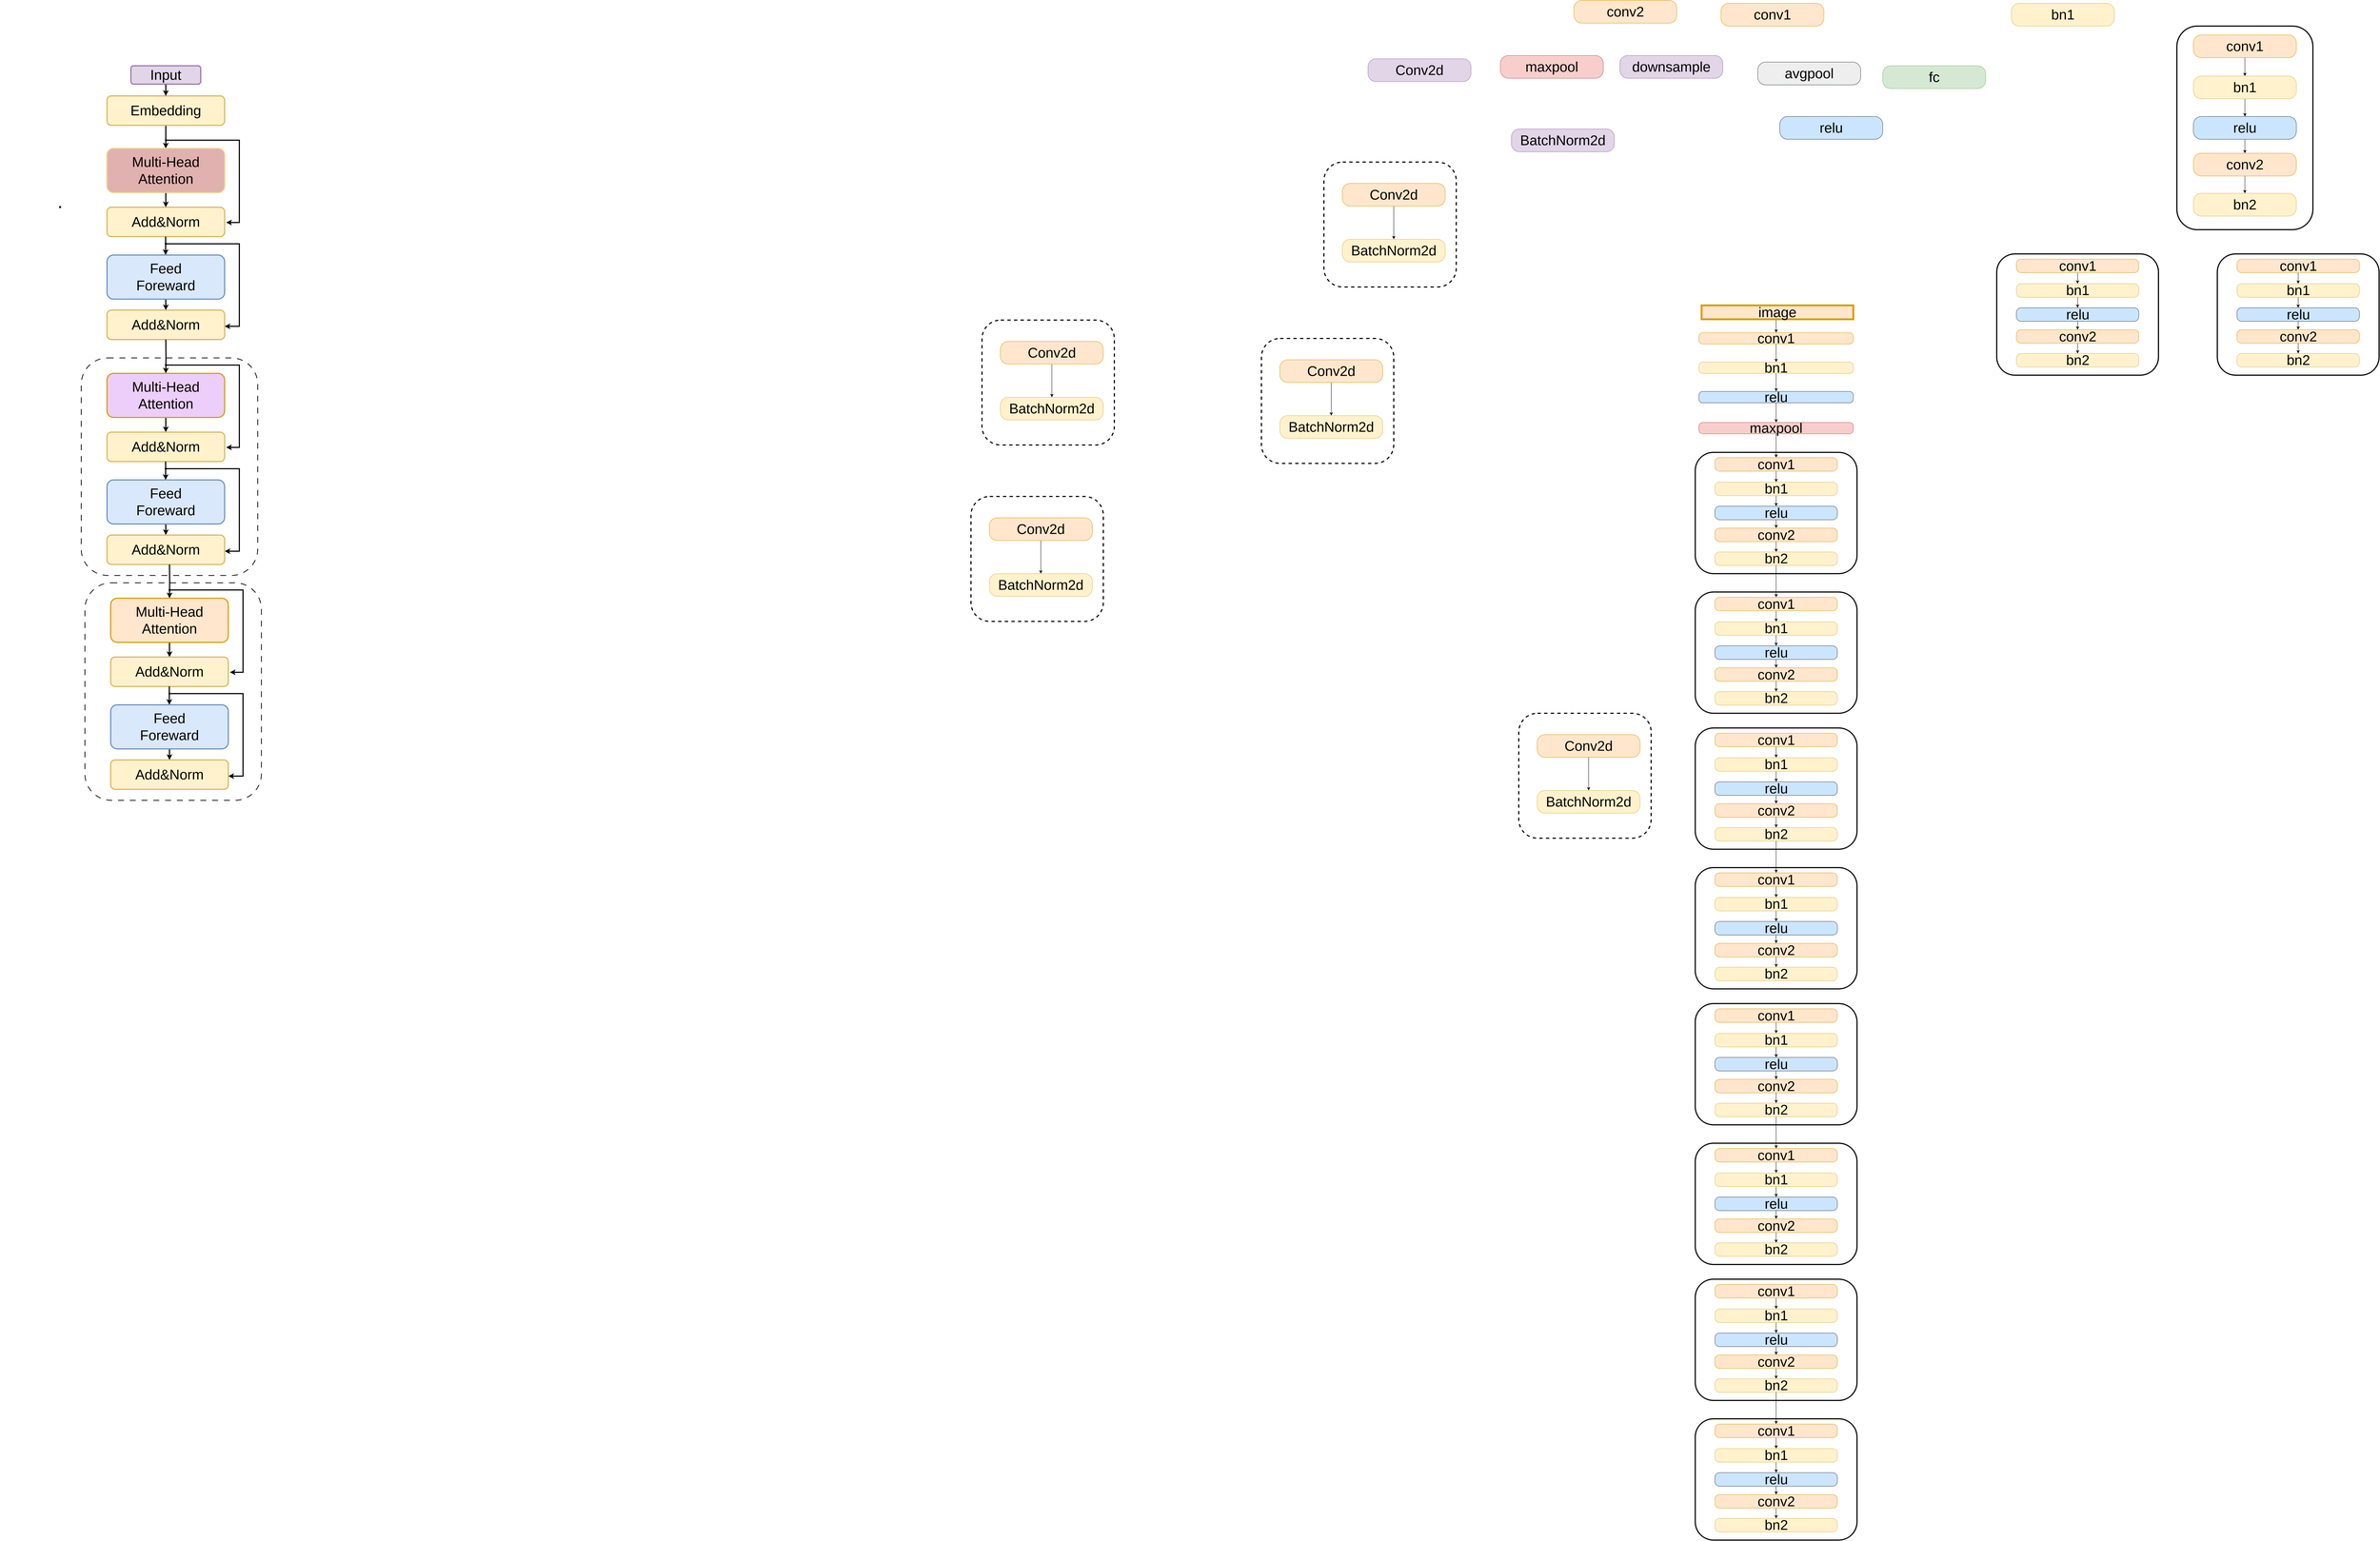 <mxfile version="24.3.1" type="github">
  <diagram name="第 1 页" id="eT-_RRco7i_QiBPB95Gz">
    <mxGraphModel dx="6913" dy="3660" grid="1" gridSize="10" guides="1" tooltips="1" connect="1" arrows="1" fold="1" page="1" pageScale="1" pageWidth="10000" pageHeight="100000" math="0" shadow="0">
      <root>
        <mxCell id="0" />
        <mxCell id="1" parent="0" />
        <mxCell id="A3ckSOYQQGKbFQRG7E-9-24" value="" style="rounded=1;whiteSpace=wrap;html=1;fillColor=none;strokeWidth=2;dashed=1;dashPattern=8 8;" parent="1" vertex="1">
          <mxGeometry x="690" y="1103" width="480" height="592" as="geometry" />
        </mxCell>
        <mxCell id="3-QKMSvpxjSs46W9_JY8-30" value="" style="rounded=1;whiteSpace=wrap;html=1;fillColor=none;strokeWidth=3;" parent="1" vertex="1">
          <mxGeometry x="6390" y="200" width="370" height="554" as="geometry" />
        </mxCell>
        <mxCell id="3-QKMSvpxjSs46W9_JY8-1" value="" style="rounded=1;whiteSpace=wrap;html=1;fillColor=none;strokeWidth=3;dashed=1;" parent="1" vertex="1">
          <mxGeometry x="4070" y="570" width="360" height="340" as="geometry" />
        </mxCell>
        <mxCell id="3-QKMSvpxjSs46W9_JY8-14" value="&lt;font style=&quot;font-size: 38px;&quot;&gt;conv1&lt;/font&gt;" style="rounded=1;whiteSpace=wrap;html=1;fillColor=#ffe6cc;strokeColor=#d79b00;arcSize=35;rotation=0;" parent="1" vertex="1">
          <mxGeometry x="5150" y="138" width="280" height="62" as="geometry" />
        </mxCell>
        <mxCell id="3-QKMSvpxjSs46W9_JY8-18" value="&lt;font style=&quot;font-size: 38px;&quot;&gt;conv2&lt;/font&gt;" style="rounded=1;whiteSpace=wrap;html=1;fillColor=#ffe6cc;strokeColor=#d79b00;arcSize=35;rotation=0;" parent="1" vertex="1">
          <mxGeometry x="4750" y="130" width="280" height="62" as="geometry" />
        </mxCell>
        <mxCell id="3-QKMSvpxjSs46W9_JY8-19" value="&lt;span style=&quot;font-size: 38px;&quot;&gt;bn1&lt;/span&gt;" style="rounded=1;whiteSpace=wrap;html=1;fillColor=#fff2cc;strokeColor=#d6b656;arcSize=35;rotation=0;" parent="1" vertex="1">
          <mxGeometry x="5940" y="138" width="280" height="62" as="geometry" />
        </mxCell>
        <mxCell id="3-QKMSvpxjSs46W9_JY8-20" value="&lt;span style=&quot;font-size: 38px;&quot;&gt;bn2&lt;/span&gt;" style="rounded=1;whiteSpace=wrap;html=1;fillColor=#fff2cc;strokeColor=#d6b656;arcSize=35;rotation=0;" parent="1" vertex="1">
          <mxGeometry x="6435" y="655" width="280" height="62" as="geometry" />
        </mxCell>
        <mxCell id="3-QKMSvpxjSs46W9_JY8-22" value="&lt;span style=&quot;font-size: 38px;&quot;&gt;maxpool&lt;/span&gt;" style="rounded=1;whiteSpace=wrap;html=1;fillColor=#f8cecc;strokeColor=#b85450;arcSize=35;rotation=0;" parent="1" vertex="1">
          <mxGeometry x="4550" y="280" width="280" height="62" as="geometry" />
        </mxCell>
        <mxCell id="3-QKMSvpxjSs46W9_JY8-24" value="&lt;font style=&quot;font-size: 38px;&quot;&gt;downsample&lt;/font&gt;" style="rounded=1;whiteSpace=wrap;html=1;fillColor=#e1d5e7;strokeColor=#9673a6;arcSize=35;rotation=0;" parent="1" vertex="1">
          <mxGeometry x="4875" y="280" width="280" height="62" as="geometry" />
        </mxCell>
        <mxCell id="3-QKMSvpxjSs46W9_JY8-29" style="edgeStyle=orthogonalEdgeStyle;rounded=0;orthogonalLoop=1;jettySize=auto;html=1;exitX=0.5;exitY=1;exitDx=0;exitDy=0;entryX=0.5;entryY=0;entryDx=0;entryDy=0;fontFamily=Helvetica;fontSize=12;fontColor=default;" parent="1" source="3-QKMSvpxjSs46W9_JY8-25" target="3-QKMSvpxjSs46W9_JY8-26" edge="1">
          <mxGeometry relative="1" as="geometry" />
        </mxCell>
        <mxCell id="3-QKMSvpxjSs46W9_JY8-25" value="&lt;span style=&quot;font-size: 38px;&quot;&gt;Conv2d&lt;/span&gt;" style="rounded=1;whiteSpace=wrap;html=1;fillColor=#ffe6cc;strokeColor=#d79b00;arcSize=35;rotation=0;" parent="1" vertex="1">
          <mxGeometry x="4120" y="628" width="280" height="62" as="geometry" />
        </mxCell>
        <mxCell id="3-QKMSvpxjSs46W9_JY8-26" value="&lt;span style=&quot;font-size: 38px;&quot;&gt;BatchNorm2d&lt;/span&gt;" style="rounded=1;whiteSpace=wrap;html=1;fillColor=#fff2cc;strokeColor=#d6b656;arcSize=35;rotation=0;" parent="1" vertex="1">
          <mxGeometry x="4120" y="780" width="280" height="62" as="geometry" />
        </mxCell>
        <mxCell id="3-QKMSvpxjSs46W9_JY8-27" value="&lt;span style=&quot;font-size: 38px;&quot;&gt;avgpool&lt;/span&gt;" style="rounded=1;whiteSpace=wrap;html=1;fillColor=#eeeeee;strokeColor=#36393d;arcSize=35;rotation=0;" parent="1" vertex="1">
          <mxGeometry x="5250" y="298" width="280" height="62" as="geometry" />
        </mxCell>
        <mxCell id="3-QKMSvpxjSs46W9_JY8-28" value="&lt;span style=&quot;font-size: 38px;&quot;&gt;fc&lt;/span&gt;" style="rounded=1;whiteSpace=wrap;html=1;fillColor=#d5e8d4;strokeColor=#82b366;arcSize=35;rotation=0;" parent="1" vertex="1">
          <mxGeometry x="5590" y="308" width="280" height="62" as="geometry" />
        </mxCell>
        <mxCell id="3-QKMSvpxjSs46W9_JY8-33" value="&lt;span style=&quot;font-size: 38px;&quot;&gt;Conv2d&lt;/span&gt;" style="rounded=1;whiteSpace=wrap;html=1;fillColor=#e1d5e7;strokeColor=#9673a6;arcSize=35;rotation=0;" parent="1" vertex="1">
          <mxGeometry x="4190" y="289" width="280" height="62" as="geometry" />
        </mxCell>
        <mxCell id="3-QKMSvpxjSs46W9_JY8-34" value="&lt;span style=&quot;font-size: 38px;&quot;&gt;BatchNorm2d&lt;/span&gt;" style="rounded=1;whiteSpace=wrap;html=1;fillColor=#e1d5e7;strokeColor=#9673a6;arcSize=35;rotation=0;" parent="1" vertex="1">
          <mxGeometry x="4580" y="480" width="280" height="62" as="geometry" />
        </mxCell>
        <mxCell id="3-QKMSvpxjSs46W9_JY8-38" style="edgeStyle=orthogonalEdgeStyle;rounded=0;orthogonalLoop=1;jettySize=auto;html=1;exitX=0.5;exitY=1;exitDx=0;exitDy=0;entryX=0.5;entryY=0;entryDx=0;entryDy=0;fontFamily=Helvetica;fontSize=12;fontColor=default;" parent="1" source="3-QKMSvpxjSs46W9_JY8-35" target="3-QKMSvpxjSs46W9_JY8-36" edge="1">
          <mxGeometry relative="1" as="geometry" />
        </mxCell>
        <mxCell id="3-QKMSvpxjSs46W9_JY8-35" value="&lt;font style=&quot;font-size: 38px;&quot;&gt;conv1&lt;/font&gt;" style="rounded=1;whiteSpace=wrap;html=1;fillColor=#ffe6cc;strokeColor=#d79b00;arcSize=35;rotation=0;" parent="1" vertex="1">
          <mxGeometry x="6435" y="224" width="280" height="62" as="geometry" />
        </mxCell>
        <mxCell id="3-QKMSvpxjSs46W9_JY8-42" style="edgeStyle=orthogonalEdgeStyle;rounded=0;orthogonalLoop=1;jettySize=auto;html=1;exitX=0.5;exitY=1;exitDx=0;exitDy=0;entryX=0.5;entryY=0;entryDx=0;entryDy=0;fontFamily=Helvetica;fontSize=12;fontColor=default;" parent="1" source="3-QKMSvpxjSs46W9_JY8-36" target="3-QKMSvpxjSs46W9_JY8-41" edge="1">
          <mxGeometry relative="1" as="geometry" />
        </mxCell>
        <mxCell id="3-QKMSvpxjSs46W9_JY8-36" value="&lt;span style=&quot;font-size: 38px;&quot;&gt;bn1&lt;/span&gt;" style="rounded=1;whiteSpace=wrap;html=1;fillColor=#fff2cc;strokeColor=#d6b656;arcSize=35;rotation=0;" parent="1" vertex="1">
          <mxGeometry x="6435" y="336" width="280" height="62" as="geometry" />
        </mxCell>
        <mxCell id="3-QKMSvpxjSs46W9_JY8-40" style="edgeStyle=orthogonalEdgeStyle;rounded=0;orthogonalLoop=1;jettySize=auto;html=1;exitX=0.5;exitY=1;exitDx=0;exitDy=0;entryX=0.5;entryY=0;entryDx=0;entryDy=0;fontFamily=Helvetica;fontSize=12;fontColor=default;" parent="1" source="3-QKMSvpxjSs46W9_JY8-37" target="3-QKMSvpxjSs46W9_JY8-20" edge="1">
          <mxGeometry relative="1" as="geometry" />
        </mxCell>
        <mxCell id="3-QKMSvpxjSs46W9_JY8-37" value="&lt;font style=&quot;font-size: 38px;&quot;&gt;conv2&lt;/font&gt;" style="rounded=1;whiteSpace=wrap;html=1;fillColor=#ffe6cc;strokeColor=#d79b00;arcSize=35;rotation=0;" parent="1" vertex="1">
          <mxGeometry x="6435" y="546" width="280" height="62" as="geometry" />
        </mxCell>
        <mxCell id="3-QKMSvpxjSs46W9_JY8-43" style="edgeStyle=orthogonalEdgeStyle;rounded=0;orthogonalLoop=1;jettySize=auto;html=1;exitX=0.5;exitY=1;exitDx=0;exitDy=0;entryX=0.5;entryY=0;entryDx=0;entryDy=0;fontFamily=Helvetica;fontSize=12;fontColor=default;" parent="1" source="3-QKMSvpxjSs46W9_JY8-41" target="3-QKMSvpxjSs46W9_JY8-37" edge="1">
          <mxGeometry relative="1" as="geometry" />
        </mxCell>
        <mxCell id="3-QKMSvpxjSs46W9_JY8-41" value="&lt;span style=&quot;font-size: 38px;&quot;&gt;relu&lt;/span&gt;" style="rounded=1;whiteSpace=wrap;html=1;fillColor=#cce5ff;strokeColor=#36393d;arcSize=35;rotation=0;" parent="1" vertex="1">
          <mxGeometry x="6435" y="446" width="280" height="62" as="geometry" />
        </mxCell>
        <mxCell id="3-QKMSvpxjSs46W9_JY8-54" value="" style="group" parent="1" vertex="1" connectable="0">
          <mxGeometry x="5900" y="820" width="440" height="330" as="geometry" />
        </mxCell>
        <mxCell id="3-QKMSvpxjSs46W9_JY8-44" value="" style="rounded=1;whiteSpace=wrap;html=1;fillColor=none;strokeWidth=3;" parent="3-QKMSvpxjSs46W9_JY8-54" vertex="1">
          <mxGeometry width="440.0" height="330" as="geometry" />
        </mxCell>
        <mxCell id="3-QKMSvpxjSs46W9_JY8-45" value="&lt;span style=&quot;font-size: 38px;&quot;&gt;bn2&lt;/span&gt;" style="rounded=1;whiteSpace=wrap;html=1;fillColor=#fff2cc;strokeColor=#d6b656;arcSize=35;rotation=0;" parent="3-QKMSvpxjSs46W9_JY8-54" vertex="1">
          <mxGeometry x="53.514" y="271.029" width="332.973" height="36.931" as="geometry" />
        </mxCell>
        <mxCell id="3-QKMSvpxjSs46W9_JY8-46" style="edgeStyle=orthogonalEdgeStyle;rounded=0;orthogonalLoop=1;jettySize=auto;html=1;exitX=0.5;exitY=1;exitDx=0;exitDy=0;entryX=0.5;entryY=0;entryDx=0;entryDy=0;fontFamily=Helvetica;fontSize=12;fontColor=default;" parent="3-QKMSvpxjSs46W9_JY8-54" source="3-QKMSvpxjSs46W9_JY8-47" target="3-QKMSvpxjSs46W9_JY8-49" edge="1">
          <mxGeometry relative="1" as="geometry" />
        </mxCell>
        <mxCell id="3-QKMSvpxjSs46W9_JY8-47" value="&lt;font style=&quot;font-size: 38px;&quot;&gt;conv1&lt;/font&gt;" style="rounded=1;whiteSpace=wrap;html=1;fillColor=#ffe6cc;strokeColor=#d79b00;arcSize=35;rotation=0;" parent="3-QKMSvpxjSs46W9_JY8-54" vertex="1">
          <mxGeometry x="53.514" y="14.296" width="332.973" height="36.931" as="geometry" />
        </mxCell>
        <mxCell id="3-QKMSvpxjSs46W9_JY8-48" style="edgeStyle=orthogonalEdgeStyle;rounded=0;orthogonalLoop=1;jettySize=auto;html=1;exitX=0.5;exitY=1;exitDx=0;exitDy=0;entryX=0.5;entryY=0;entryDx=0;entryDy=0;fontFamily=Helvetica;fontSize=12;fontColor=default;" parent="3-QKMSvpxjSs46W9_JY8-54" source="3-QKMSvpxjSs46W9_JY8-49" target="3-QKMSvpxjSs46W9_JY8-53" edge="1">
          <mxGeometry relative="1" as="geometry" />
        </mxCell>
        <mxCell id="3-QKMSvpxjSs46W9_JY8-49" value="&lt;span style=&quot;font-size: 38px;&quot;&gt;bn1&lt;/span&gt;" style="rounded=1;whiteSpace=wrap;html=1;fillColor=#fff2cc;strokeColor=#d6b656;arcSize=35;rotation=0;" parent="3-QKMSvpxjSs46W9_JY8-54" vertex="1">
          <mxGeometry x="53.514" y="81.011" width="332.973" height="36.931" as="geometry" />
        </mxCell>
        <mxCell id="3-QKMSvpxjSs46W9_JY8-50" style="edgeStyle=orthogonalEdgeStyle;rounded=0;orthogonalLoop=1;jettySize=auto;html=1;exitX=0.5;exitY=1;exitDx=0;exitDy=0;entryX=0.5;entryY=0;entryDx=0;entryDy=0;fontFamily=Helvetica;fontSize=12;fontColor=default;" parent="3-QKMSvpxjSs46W9_JY8-54" source="3-QKMSvpxjSs46W9_JY8-51" target="3-QKMSvpxjSs46W9_JY8-45" edge="1">
          <mxGeometry relative="1" as="geometry" />
        </mxCell>
        <mxCell id="3-QKMSvpxjSs46W9_JY8-51" value="&lt;font style=&quot;font-size: 38px;&quot;&gt;conv2&lt;/font&gt;" style="rounded=1;whiteSpace=wrap;html=1;fillColor=#ffe6cc;strokeColor=#d79b00;arcSize=35;rotation=0;" parent="3-QKMSvpxjSs46W9_JY8-54" vertex="1">
          <mxGeometry x="53.514" y="206.101" width="332.973" height="36.931" as="geometry" />
        </mxCell>
        <mxCell id="3-QKMSvpxjSs46W9_JY8-52" style="edgeStyle=orthogonalEdgeStyle;rounded=0;orthogonalLoop=1;jettySize=auto;html=1;exitX=0.5;exitY=1;exitDx=0;exitDy=0;entryX=0.5;entryY=0;entryDx=0;entryDy=0;fontFamily=Helvetica;fontSize=12;fontColor=default;" parent="3-QKMSvpxjSs46W9_JY8-54" source="3-QKMSvpxjSs46W9_JY8-53" target="3-QKMSvpxjSs46W9_JY8-51" edge="1">
          <mxGeometry relative="1" as="geometry" />
        </mxCell>
        <mxCell id="3-QKMSvpxjSs46W9_JY8-53" value="&lt;span style=&quot;font-size: 38px;&quot;&gt;relu&lt;/span&gt;" style="rounded=1;whiteSpace=wrap;html=1;fillColor=#cce5ff;strokeColor=#36393d;arcSize=35;rotation=0;" parent="3-QKMSvpxjSs46W9_JY8-54" vertex="1">
          <mxGeometry x="53.514" y="146.534" width="332.973" height="36.931" as="geometry" />
        </mxCell>
        <mxCell id="3-QKMSvpxjSs46W9_JY8-56" value="" style="group" parent="1" vertex="1" connectable="0">
          <mxGeometry x="6500" y="820" width="440" height="330" as="geometry" />
        </mxCell>
        <mxCell id="3-QKMSvpxjSs46W9_JY8-57" value="" style="rounded=1;whiteSpace=wrap;html=1;fillColor=none;strokeWidth=3;" parent="3-QKMSvpxjSs46W9_JY8-56" vertex="1">
          <mxGeometry width="440.0" height="330" as="geometry" />
        </mxCell>
        <mxCell id="3-QKMSvpxjSs46W9_JY8-58" value="&lt;span style=&quot;font-size: 38px;&quot;&gt;bn2&lt;/span&gt;" style="rounded=1;whiteSpace=wrap;html=1;fillColor=#fff2cc;strokeColor=#d6b656;arcSize=35;rotation=0;" parent="3-QKMSvpxjSs46W9_JY8-56" vertex="1">
          <mxGeometry x="53.514" y="271.029" width="332.973" height="36.931" as="geometry" />
        </mxCell>
        <mxCell id="3-QKMSvpxjSs46W9_JY8-59" style="edgeStyle=orthogonalEdgeStyle;rounded=0;orthogonalLoop=1;jettySize=auto;html=1;exitX=0.5;exitY=1;exitDx=0;exitDy=0;entryX=0.5;entryY=0;entryDx=0;entryDy=0;fontFamily=Helvetica;fontSize=12;fontColor=default;" parent="3-QKMSvpxjSs46W9_JY8-56" source="3-QKMSvpxjSs46W9_JY8-60" target="3-QKMSvpxjSs46W9_JY8-62" edge="1">
          <mxGeometry relative="1" as="geometry" />
        </mxCell>
        <mxCell id="3-QKMSvpxjSs46W9_JY8-60" value="&lt;font style=&quot;font-size: 38px;&quot;&gt;conv1&lt;/font&gt;" style="rounded=1;whiteSpace=wrap;html=1;fillColor=#ffe6cc;strokeColor=#d79b00;arcSize=35;rotation=0;" parent="3-QKMSvpxjSs46W9_JY8-56" vertex="1">
          <mxGeometry x="53.514" y="14.296" width="332.973" height="36.931" as="geometry" />
        </mxCell>
        <mxCell id="3-QKMSvpxjSs46W9_JY8-61" style="edgeStyle=orthogonalEdgeStyle;rounded=0;orthogonalLoop=1;jettySize=auto;html=1;exitX=0.5;exitY=1;exitDx=0;exitDy=0;entryX=0.5;entryY=0;entryDx=0;entryDy=0;fontFamily=Helvetica;fontSize=12;fontColor=default;" parent="3-QKMSvpxjSs46W9_JY8-56" source="3-QKMSvpxjSs46W9_JY8-62" target="3-QKMSvpxjSs46W9_JY8-66" edge="1">
          <mxGeometry relative="1" as="geometry" />
        </mxCell>
        <mxCell id="3-QKMSvpxjSs46W9_JY8-62" value="&lt;span style=&quot;font-size: 38px;&quot;&gt;bn1&lt;/span&gt;" style="rounded=1;whiteSpace=wrap;html=1;fillColor=#fff2cc;strokeColor=#d6b656;arcSize=35;rotation=0;" parent="3-QKMSvpxjSs46W9_JY8-56" vertex="1">
          <mxGeometry x="53.514" y="81.011" width="332.973" height="36.931" as="geometry" />
        </mxCell>
        <mxCell id="3-QKMSvpxjSs46W9_JY8-63" style="edgeStyle=orthogonalEdgeStyle;rounded=0;orthogonalLoop=1;jettySize=auto;html=1;exitX=0.5;exitY=1;exitDx=0;exitDy=0;entryX=0.5;entryY=0;entryDx=0;entryDy=0;fontFamily=Helvetica;fontSize=12;fontColor=default;" parent="3-QKMSvpxjSs46W9_JY8-56" source="3-QKMSvpxjSs46W9_JY8-64" target="3-QKMSvpxjSs46W9_JY8-58" edge="1">
          <mxGeometry relative="1" as="geometry" />
        </mxCell>
        <mxCell id="3-QKMSvpxjSs46W9_JY8-64" value="&lt;font style=&quot;font-size: 38px;&quot;&gt;conv2&lt;/font&gt;" style="rounded=1;whiteSpace=wrap;html=1;fillColor=#ffe6cc;strokeColor=#d79b00;arcSize=35;rotation=0;" parent="3-QKMSvpxjSs46W9_JY8-56" vertex="1">
          <mxGeometry x="53.514" y="206.101" width="332.973" height="36.931" as="geometry" />
        </mxCell>
        <mxCell id="3-QKMSvpxjSs46W9_JY8-65" style="edgeStyle=orthogonalEdgeStyle;rounded=0;orthogonalLoop=1;jettySize=auto;html=1;exitX=0.5;exitY=1;exitDx=0;exitDy=0;entryX=0.5;entryY=0;entryDx=0;entryDy=0;fontFamily=Helvetica;fontSize=12;fontColor=default;" parent="3-QKMSvpxjSs46W9_JY8-56" source="3-QKMSvpxjSs46W9_JY8-66" target="3-QKMSvpxjSs46W9_JY8-64" edge="1">
          <mxGeometry relative="1" as="geometry" />
        </mxCell>
        <mxCell id="3-QKMSvpxjSs46W9_JY8-66" value="&lt;span style=&quot;font-size: 38px;&quot;&gt;relu&lt;/span&gt;" style="rounded=1;whiteSpace=wrap;html=1;fillColor=#cce5ff;strokeColor=#36393d;arcSize=35;rotation=0;" parent="3-QKMSvpxjSs46W9_JY8-56" vertex="1">
          <mxGeometry x="53.514" y="146.534" width="332.973" height="36.931" as="geometry" />
        </mxCell>
        <mxCell id="3-QKMSvpxjSs46W9_JY8-70" value="&lt;span style=&quot;font-size: 38px;&quot;&gt;relu&lt;/span&gt;" style="rounded=1;whiteSpace=wrap;html=1;fillColor=#cce5ff;strokeColor=#36393d;arcSize=35;rotation=0;" parent="1" vertex="1">
          <mxGeometry x="5310" y="446" width="280" height="62" as="geometry" />
        </mxCell>
        <mxCell id="3-QKMSvpxjSs46W9_JY8-78" value="" style="group;rotation=0;" parent="1" vertex="1" connectable="0">
          <mxGeometry x="5090" y="960" width="420" height="350" as="geometry" />
        </mxCell>
        <mxCell id="3-QKMSvpxjSs46W9_JY8-73" style="edgeStyle=orthogonalEdgeStyle;rounded=0;orthogonalLoop=1;jettySize=auto;html=1;exitX=0.5;exitY=1;exitDx=0;exitDy=0;fontFamily=Helvetica;fontSize=12;fontColor=default;" parent="3-QKMSvpxjSs46W9_JY8-78" source="3-QKMSvpxjSs46W9_JY8-68" target="3-QKMSvpxjSs46W9_JY8-69" edge="1">
          <mxGeometry relative="1" as="geometry" />
        </mxCell>
        <mxCell id="3-QKMSvpxjSs46W9_JY8-68" value="&lt;font style=&quot;font-size: 38px;&quot;&gt;conv1&lt;/font&gt;" style="rounded=1;whiteSpace=wrap;html=1;fillColor=#ffe6cc;strokeColor=#d79b00;arcSize=35;rotation=0;" parent="3-QKMSvpxjSs46W9_JY8-78" vertex="1">
          <mxGeometry y="74.286" width="420.0" height="30.912" as="geometry" />
        </mxCell>
        <mxCell id="3-QKMSvpxjSs46W9_JY8-74" style="edgeStyle=orthogonalEdgeStyle;rounded=0;orthogonalLoop=1;jettySize=auto;html=1;exitX=0.5;exitY=1;exitDx=0;exitDy=0;fontFamily=Helvetica;fontSize=12;fontColor=default;" parent="3-QKMSvpxjSs46W9_JY8-78" source="3-QKMSvpxjSs46W9_JY8-69" target="3-QKMSvpxjSs46W9_JY8-71" edge="1">
          <mxGeometry relative="1" as="geometry" />
        </mxCell>
        <mxCell id="3-QKMSvpxjSs46W9_JY8-69" value="&lt;span style=&quot;font-size: 38px;&quot;&gt;bn1&lt;/span&gt;" style="rounded=1;whiteSpace=wrap;html=1;fillColor=#fff2cc;strokeColor=#d6b656;arcSize=35;rotation=0;" parent="3-QKMSvpxjSs46W9_JY8-78" vertex="1">
          <mxGeometry y="154.286" width="420.0" height="30.912" as="geometry" />
        </mxCell>
        <mxCell id="3-QKMSvpxjSs46W9_JY8-75" style="edgeStyle=orthogonalEdgeStyle;rounded=0;orthogonalLoop=1;jettySize=auto;html=1;exitX=0.5;exitY=1;exitDx=0;exitDy=0;fontFamily=Helvetica;fontSize=12;fontColor=default;" parent="3-QKMSvpxjSs46W9_JY8-78" source="3-QKMSvpxjSs46W9_JY8-71" target="3-QKMSvpxjSs46W9_JY8-72" edge="1">
          <mxGeometry relative="1" as="geometry" />
        </mxCell>
        <mxCell id="3-QKMSvpxjSs46W9_JY8-71" value="&lt;span style=&quot;font-size: 38px;&quot;&gt;relu&lt;/span&gt;" style="rounded=1;whiteSpace=wrap;html=1;fillColor=#cce5ff;strokeColor=#36393d;arcSize=35;rotation=0;" parent="3-QKMSvpxjSs46W9_JY8-78" vertex="1">
          <mxGeometry y="234.286" width="420.0" height="30.912" as="geometry" />
        </mxCell>
        <mxCell id="3-QKMSvpxjSs46W9_JY8-72" value="&lt;span style=&quot;font-size: 38px;&quot;&gt;maxpool&lt;/span&gt;" style="rounded=1;whiteSpace=wrap;html=1;fillColor=#f8cecc;strokeColor=#b85450;arcSize=35;rotation=0;" parent="3-QKMSvpxjSs46W9_JY8-78" vertex="1">
          <mxGeometry y="318.571" width="420.0" height="30.912" as="geometry" />
        </mxCell>
        <mxCell id="3-QKMSvpxjSs46W9_JY8-77" style="edgeStyle=orthogonalEdgeStyle;rounded=0;orthogonalLoop=1;jettySize=auto;html=1;exitX=0.5;exitY=1;exitDx=0;exitDy=0;entryX=0.5;entryY=0;entryDx=0;entryDy=0;fontFamily=Helvetica;fontSize=12;fontColor=default;" parent="3-QKMSvpxjSs46W9_JY8-78" source="3-QKMSvpxjSs46W9_JY8-76" target="3-QKMSvpxjSs46W9_JY8-68" edge="1">
          <mxGeometry relative="1" as="geometry" />
        </mxCell>
        <mxCell id="3-QKMSvpxjSs46W9_JY8-76" value="&lt;font style=&quot;font-size: 38px;&quot;&gt;image&lt;/font&gt;" style="rounded=0;whiteSpace=wrap;html=1;strokeColor=#d79b00;align=center;verticalAlign=middle;arcSize=35;fontFamily=Helvetica;fontSize=12;fontColor=default;fillColor=#ffe6cc;strokeWidth=5;rotation=0;" parent="3-QKMSvpxjSs46W9_JY8-78" vertex="1">
          <mxGeometry x="7.3" width="412.7" height="37.838" as="geometry" />
        </mxCell>
        <mxCell id="3-QKMSvpxjSs46W9_JY8-90" style="edgeStyle=orthogonalEdgeStyle;rounded=0;orthogonalLoop=1;jettySize=auto;html=1;exitX=0.5;exitY=1;exitDx=0;exitDy=0;entryX=0.5;entryY=0;entryDx=0;entryDy=0;fontFamily=Helvetica;fontSize=12;fontColor=default;" parent="1" source="3-QKMSvpxjSs46W9_JY8-72" target="3-QKMSvpxjSs46W9_JY8-83" edge="1">
          <mxGeometry relative="1" as="geometry" />
        </mxCell>
        <mxCell id="3-QKMSvpxjSs46W9_JY8-103" value="" style="group" parent="1" vertex="1" connectable="0">
          <mxGeometry x="5080" y="1360" width="440" height="710" as="geometry" />
        </mxCell>
        <mxCell id="3-QKMSvpxjSs46W9_JY8-79" value="" style="group" parent="3-QKMSvpxjSs46W9_JY8-103" vertex="1" connectable="0">
          <mxGeometry width="440" height="330" as="geometry" />
        </mxCell>
        <mxCell id="3-QKMSvpxjSs46W9_JY8-80" value="" style="rounded=1;whiteSpace=wrap;html=1;fillColor=none;strokeWidth=3;" parent="3-QKMSvpxjSs46W9_JY8-79" vertex="1">
          <mxGeometry width="440.0" height="330" as="geometry" />
        </mxCell>
        <mxCell id="3-QKMSvpxjSs46W9_JY8-81" value="&lt;span style=&quot;font-size: 38px;&quot;&gt;bn2&lt;/span&gt;" style="rounded=1;whiteSpace=wrap;html=1;fillColor=#fff2cc;strokeColor=#d6b656;arcSize=35;rotation=0;" parent="3-QKMSvpxjSs46W9_JY8-79" vertex="1">
          <mxGeometry x="53.514" y="271.029" width="332.973" height="36.931" as="geometry" />
        </mxCell>
        <mxCell id="3-QKMSvpxjSs46W9_JY8-82" style="edgeStyle=orthogonalEdgeStyle;rounded=0;orthogonalLoop=1;jettySize=auto;html=1;exitX=0.5;exitY=1;exitDx=0;exitDy=0;entryX=0.5;entryY=0;entryDx=0;entryDy=0;fontFamily=Helvetica;fontSize=12;fontColor=default;" parent="3-QKMSvpxjSs46W9_JY8-79" source="3-QKMSvpxjSs46W9_JY8-83" target="3-QKMSvpxjSs46W9_JY8-85" edge="1">
          <mxGeometry relative="1" as="geometry" />
        </mxCell>
        <mxCell id="3-QKMSvpxjSs46W9_JY8-83" value="&lt;font style=&quot;font-size: 38px;&quot;&gt;conv1&lt;/font&gt;" style="rounded=1;whiteSpace=wrap;html=1;fillColor=#ffe6cc;strokeColor=#d79b00;arcSize=35;rotation=0;" parent="3-QKMSvpxjSs46W9_JY8-79" vertex="1">
          <mxGeometry x="53.514" y="14.296" width="332.973" height="36.931" as="geometry" />
        </mxCell>
        <mxCell id="3-QKMSvpxjSs46W9_JY8-84" style="edgeStyle=orthogonalEdgeStyle;rounded=0;orthogonalLoop=1;jettySize=auto;html=1;exitX=0.5;exitY=1;exitDx=0;exitDy=0;entryX=0.5;entryY=0;entryDx=0;entryDy=0;fontFamily=Helvetica;fontSize=12;fontColor=default;" parent="3-QKMSvpxjSs46W9_JY8-79" source="3-QKMSvpxjSs46W9_JY8-85" target="3-QKMSvpxjSs46W9_JY8-89" edge="1">
          <mxGeometry relative="1" as="geometry" />
        </mxCell>
        <mxCell id="3-QKMSvpxjSs46W9_JY8-85" value="&lt;span style=&quot;font-size: 38px;&quot;&gt;bn1&lt;/span&gt;" style="rounded=1;whiteSpace=wrap;html=1;fillColor=#fff2cc;strokeColor=#d6b656;arcSize=35;rotation=0;" parent="3-QKMSvpxjSs46W9_JY8-79" vertex="1">
          <mxGeometry x="53.514" y="81.011" width="332.973" height="36.931" as="geometry" />
        </mxCell>
        <mxCell id="3-QKMSvpxjSs46W9_JY8-86" style="edgeStyle=orthogonalEdgeStyle;rounded=0;orthogonalLoop=1;jettySize=auto;html=1;exitX=0.5;exitY=1;exitDx=0;exitDy=0;entryX=0.5;entryY=0;entryDx=0;entryDy=0;fontFamily=Helvetica;fontSize=12;fontColor=default;" parent="3-QKMSvpxjSs46W9_JY8-79" source="3-QKMSvpxjSs46W9_JY8-87" target="3-QKMSvpxjSs46W9_JY8-81" edge="1">
          <mxGeometry relative="1" as="geometry" />
        </mxCell>
        <mxCell id="3-QKMSvpxjSs46W9_JY8-87" value="&lt;font style=&quot;font-size: 38px;&quot;&gt;conv2&lt;/font&gt;" style="rounded=1;whiteSpace=wrap;html=1;fillColor=#ffe6cc;strokeColor=#d79b00;arcSize=35;rotation=0;" parent="3-QKMSvpxjSs46W9_JY8-79" vertex="1">
          <mxGeometry x="53.514" y="206.101" width="332.973" height="36.931" as="geometry" />
        </mxCell>
        <mxCell id="3-QKMSvpxjSs46W9_JY8-88" style="edgeStyle=orthogonalEdgeStyle;rounded=0;orthogonalLoop=1;jettySize=auto;html=1;exitX=0.5;exitY=1;exitDx=0;exitDy=0;entryX=0.5;entryY=0;entryDx=0;entryDy=0;fontFamily=Helvetica;fontSize=12;fontColor=default;" parent="3-QKMSvpxjSs46W9_JY8-79" source="3-QKMSvpxjSs46W9_JY8-89" target="3-QKMSvpxjSs46W9_JY8-87" edge="1">
          <mxGeometry relative="1" as="geometry" />
        </mxCell>
        <mxCell id="3-QKMSvpxjSs46W9_JY8-89" value="&lt;span style=&quot;font-size: 38px;&quot;&gt;relu&lt;/span&gt;" style="rounded=1;whiteSpace=wrap;html=1;fillColor=#cce5ff;strokeColor=#36393d;arcSize=35;rotation=0;" parent="3-QKMSvpxjSs46W9_JY8-79" vertex="1">
          <mxGeometry x="53.514" y="146.534" width="332.973" height="36.931" as="geometry" />
        </mxCell>
        <mxCell id="3-QKMSvpxjSs46W9_JY8-91" value="" style="group" parent="3-QKMSvpxjSs46W9_JY8-103" vertex="1" connectable="0">
          <mxGeometry y="380" width="440" height="330" as="geometry" />
        </mxCell>
        <mxCell id="3-QKMSvpxjSs46W9_JY8-92" value="" style="rounded=1;whiteSpace=wrap;html=1;fillColor=none;strokeWidth=3;" parent="3-QKMSvpxjSs46W9_JY8-91" vertex="1">
          <mxGeometry width="440.0" height="330" as="geometry" />
        </mxCell>
        <mxCell id="3-QKMSvpxjSs46W9_JY8-93" value="&lt;span style=&quot;font-size: 38px;&quot;&gt;bn2&lt;/span&gt;" style="rounded=1;whiteSpace=wrap;html=1;fillColor=#fff2cc;strokeColor=#d6b656;arcSize=35;rotation=0;" parent="3-QKMSvpxjSs46W9_JY8-91" vertex="1">
          <mxGeometry x="53.514" y="271.029" width="332.973" height="36.931" as="geometry" />
        </mxCell>
        <mxCell id="3-QKMSvpxjSs46W9_JY8-94" style="edgeStyle=orthogonalEdgeStyle;rounded=0;orthogonalLoop=1;jettySize=auto;html=1;exitX=0.5;exitY=1;exitDx=0;exitDy=0;entryX=0.5;entryY=0;entryDx=0;entryDy=0;fontFamily=Helvetica;fontSize=12;fontColor=default;" parent="3-QKMSvpxjSs46W9_JY8-91" source="3-QKMSvpxjSs46W9_JY8-95" target="3-QKMSvpxjSs46W9_JY8-97" edge="1">
          <mxGeometry relative="1" as="geometry" />
        </mxCell>
        <mxCell id="3-QKMSvpxjSs46W9_JY8-95" value="&lt;font style=&quot;font-size: 38px;&quot;&gt;conv1&lt;/font&gt;" style="rounded=1;whiteSpace=wrap;html=1;fillColor=#ffe6cc;strokeColor=#d79b00;arcSize=35;rotation=0;" parent="3-QKMSvpxjSs46W9_JY8-91" vertex="1">
          <mxGeometry x="53.514" y="14.296" width="332.973" height="36.931" as="geometry" />
        </mxCell>
        <mxCell id="3-QKMSvpxjSs46W9_JY8-96" style="edgeStyle=orthogonalEdgeStyle;rounded=0;orthogonalLoop=1;jettySize=auto;html=1;exitX=0.5;exitY=1;exitDx=0;exitDy=0;entryX=0.5;entryY=0;entryDx=0;entryDy=0;fontFamily=Helvetica;fontSize=12;fontColor=default;" parent="3-QKMSvpxjSs46W9_JY8-91" source="3-QKMSvpxjSs46W9_JY8-97" target="3-QKMSvpxjSs46W9_JY8-101" edge="1">
          <mxGeometry relative="1" as="geometry" />
        </mxCell>
        <mxCell id="3-QKMSvpxjSs46W9_JY8-97" value="&lt;span style=&quot;font-size: 38px;&quot;&gt;bn1&lt;/span&gt;" style="rounded=1;whiteSpace=wrap;html=1;fillColor=#fff2cc;strokeColor=#d6b656;arcSize=35;rotation=0;" parent="3-QKMSvpxjSs46W9_JY8-91" vertex="1">
          <mxGeometry x="53.514" y="81.011" width="332.973" height="36.931" as="geometry" />
        </mxCell>
        <mxCell id="3-QKMSvpxjSs46W9_JY8-98" style="edgeStyle=orthogonalEdgeStyle;rounded=0;orthogonalLoop=1;jettySize=auto;html=1;exitX=0.5;exitY=1;exitDx=0;exitDy=0;entryX=0.5;entryY=0;entryDx=0;entryDy=0;fontFamily=Helvetica;fontSize=12;fontColor=default;" parent="3-QKMSvpxjSs46W9_JY8-91" source="3-QKMSvpxjSs46W9_JY8-99" target="3-QKMSvpxjSs46W9_JY8-93" edge="1">
          <mxGeometry relative="1" as="geometry" />
        </mxCell>
        <mxCell id="3-QKMSvpxjSs46W9_JY8-99" value="&lt;font style=&quot;font-size: 38px;&quot;&gt;conv2&lt;/font&gt;" style="rounded=1;whiteSpace=wrap;html=1;fillColor=#ffe6cc;strokeColor=#d79b00;arcSize=35;rotation=0;" parent="3-QKMSvpxjSs46W9_JY8-91" vertex="1">
          <mxGeometry x="53.514" y="206.101" width="332.973" height="36.931" as="geometry" />
        </mxCell>
        <mxCell id="3-QKMSvpxjSs46W9_JY8-100" style="edgeStyle=orthogonalEdgeStyle;rounded=0;orthogonalLoop=1;jettySize=auto;html=1;exitX=0.5;exitY=1;exitDx=0;exitDy=0;entryX=0.5;entryY=0;entryDx=0;entryDy=0;fontFamily=Helvetica;fontSize=12;fontColor=default;" parent="3-QKMSvpxjSs46W9_JY8-91" source="3-QKMSvpxjSs46W9_JY8-101" target="3-QKMSvpxjSs46W9_JY8-99" edge="1">
          <mxGeometry relative="1" as="geometry" />
        </mxCell>
        <mxCell id="3-QKMSvpxjSs46W9_JY8-101" value="&lt;span style=&quot;font-size: 38px;&quot;&gt;relu&lt;/span&gt;" style="rounded=1;whiteSpace=wrap;html=1;fillColor=#cce5ff;strokeColor=#36393d;arcSize=35;rotation=0;" parent="3-QKMSvpxjSs46W9_JY8-91" vertex="1">
          <mxGeometry x="53.514" y="146.534" width="332.973" height="36.931" as="geometry" />
        </mxCell>
        <mxCell id="3-QKMSvpxjSs46W9_JY8-102" style="edgeStyle=orthogonalEdgeStyle;rounded=0;orthogonalLoop=1;jettySize=auto;html=1;exitX=0.5;exitY=1;exitDx=0;exitDy=0;entryX=0.5;entryY=0;entryDx=0;entryDy=0;fontFamily=Helvetica;fontSize=12;fontColor=default;" parent="3-QKMSvpxjSs46W9_JY8-103" source="3-QKMSvpxjSs46W9_JY8-81" target="3-QKMSvpxjSs46W9_JY8-95" edge="1">
          <mxGeometry relative="1" as="geometry" />
        </mxCell>
        <mxCell id="3-QKMSvpxjSs46W9_JY8-104" value="" style="group" parent="1" vertex="1" connectable="0">
          <mxGeometry x="5080" y="2110" width="440" height="710" as="geometry" />
        </mxCell>
        <mxCell id="3-QKMSvpxjSs46W9_JY8-105" value="" style="group" parent="3-QKMSvpxjSs46W9_JY8-104" vertex="1" connectable="0">
          <mxGeometry width="440" height="330" as="geometry" />
        </mxCell>
        <mxCell id="3-QKMSvpxjSs46W9_JY8-106" value="" style="rounded=1;whiteSpace=wrap;html=1;fillColor=none;strokeWidth=3;" parent="3-QKMSvpxjSs46W9_JY8-105" vertex="1">
          <mxGeometry width="440.0" height="330" as="geometry" />
        </mxCell>
        <mxCell id="3-QKMSvpxjSs46W9_JY8-107" value="&lt;span style=&quot;font-size: 38px;&quot;&gt;bn2&lt;/span&gt;" style="rounded=1;whiteSpace=wrap;html=1;fillColor=#fff2cc;strokeColor=#d6b656;arcSize=35;rotation=0;" parent="3-QKMSvpxjSs46W9_JY8-105" vertex="1">
          <mxGeometry x="53.514" y="271.029" width="332.973" height="36.931" as="geometry" />
        </mxCell>
        <mxCell id="3-QKMSvpxjSs46W9_JY8-108" style="edgeStyle=orthogonalEdgeStyle;rounded=0;orthogonalLoop=1;jettySize=auto;html=1;exitX=0.5;exitY=1;exitDx=0;exitDy=0;entryX=0.5;entryY=0;entryDx=0;entryDy=0;fontFamily=Helvetica;fontSize=12;fontColor=default;" parent="3-QKMSvpxjSs46W9_JY8-105" source="3-QKMSvpxjSs46W9_JY8-109" target="3-QKMSvpxjSs46W9_JY8-111" edge="1">
          <mxGeometry relative="1" as="geometry" />
        </mxCell>
        <mxCell id="3-QKMSvpxjSs46W9_JY8-109" value="&lt;font style=&quot;font-size: 38px;&quot;&gt;conv1&lt;/font&gt;" style="rounded=1;whiteSpace=wrap;html=1;fillColor=#ffe6cc;strokeColor=#d79b00;arcSize=35;rotation=0;" parent="3-QKMSvpxjSs46W9_JY8-105" vertex="1">
          <mxGeometry x="53.514" y="14.296" width="332.973" height="36.931" as="geometry" />
        </mxCell>
        <mxCell id="3-QKMSvpxjSs46W9_JY8-110" style="edgeStyle=orthogonalEdgeStyle;rounded=0;orthogonalLoop=1;jettySize=auto;html=1;exitX=0.5;exitY=1;exitDx=0;exitDy=0;entryX=0.5;entryY=0;entryDx=0;entryDy=0;fontFamily=Helvetica;fontSize=12;fontColor=default;" parent="3-QKMSvpxjSs46W9_JY8-105" source="3-QKMSvpxjSs46W9_JY8-111" target="3-QKMSvpxjSs46W9_JY8-115" edge="1">
          <mxGeometry relative="1" as="geometry" />
        </mxCell>
        <mxCell id="3-QKMSvpxjSs46W9_JY8-111" value="&lt;span style=&quot;font-size: 38px;&quot;&gt;bn1&lt;/span&gt;" style="rounded=1;whiteSpace=wrap;html=1;fillColor=#fff2cc;strokeColor=#d6b656;arcSize=35;rotation=0;" parent="3-QKMSvpxjSs46W9_JY8-105" vertex="1">
          <mxGeometry x="53.514" y="81.011" width="332.973" height="36.931" as="geometry" />
        </mxCell>
        <mxCell id="3-QKMSvpxjSs46W9_JY8-112" style="edgeStyle=orthogonalEdgeStyle;rounded=0;orthogonalLoop=1;jettySize=auto;html=1;exitX=0.5;exitY=1;exitDx=0;exitDy=0;entryX=0.5;entryY=0;entryDx=0;entryDy=0;fontFamily=Helvetica;fontSize=12;fontColor=default;" parent="3-QKMSvpxjSs46W9_JY8-105" source="3-QKMSvpxjSs46W9_JY8-113" target="3-QKMSvpxjSs46W9_JY8-107" edge="1">
          <mxGeometry relative="1" as="geometry" />
        </mxCell>
        <mxCell id="3-QKMSvpxjSs46W9_JY8-113" value="&lt;font style=&quot;font-size: 38px;&quot;&gt;conv2&lt;/font&gt;" style="rounded=1;whiteSpace=wrap;html=1;fillColor=#ffe6cc;strokeColor=#d79b00;arcSize=35;rotation=0;" parent="3-QKMSvpxjSs46W9_JY8-105" vertex="1">
          <mxGeometry x="53.514" y="206.101" width="332.973" height="36.931" as="geometry" />
        </mxCell>
        <mxCell id="3-QKMSvpxjSs46W9_JY8-114" style="edgeStyle=orthogonalEdgeStyle;rounded=0;orthogonalLoop=1;jettySize=auto;html=1;exitX=0.5;exitY=1;exitDx=0;exitDy=0;entryX=0.5;entryY=0;entryDx=0;entryDy=0;fontFamily=Helvetica;fontSize=12;fontColor=default;" parent="3-QKMSvpxjSs46W9_JY8-105" source="3-QKMSvpxjSs46W9_JY8-115" target="3-QKMSvpxjSs46W9_JY8-113" edge="1">
          <mxGeometry relative="1" as="geometry" />
        </mxCell>
        <mxCell id="3-QKMSvpxjSs46W9_JY8-115" value="&lt;span style=&quot;font-size: 38px;&quot;&gt;relu&lt;/span&gt;" style="rounded=1;whiteSpace=wrap;html=1;fillColor=#cce5ff;strokeColor=#36393d;arcSize=35;rotation=0;" parent="3-QKMSvpxjSs46W9_JY8-105" vertex="1">
          <mxGeometry x="53.514" y="146.534" width="332.973" height="36.931" as="geometry" />
        </mxCell>
        <mxCell id="3-QKMSvpxjSs46W9_JY8-116" value="" style="group" parent="3-QKMSvpxjSs46W9_JY8-104" vertex="1" connectable="0">
          <mxGeometry y="380" width="440" height="330" as="geometry" />
        </mxCell>
        <mxCell id="3-QKMSvpxjSs46W9_JY8-117" value="" style="rounded=1;whiteSpace=wrap;html=1;fillColor=none;strokeWidth=3;" parent="3-QKMSvpxjSs46W9_JY8-116" vertex="1">
          <mxGeometry width="440.0" height="330" as="geometry" />
        </mxCell>
        <mxCell id="3-QKMSvpxjSs46W9_JY8-118" value="&lt;span style=&quot;font-size: 38px;&quot;&gt;bn2&lt;/span&gt;" style="rounded=1;whiteSpace=wrap;html=1;fillColor=#fff2cc;strokeColor=#d6b656;arcSize=35;rotation=0;" parent="3-QKMSvpxjSs46W9_JY8-116" vertex="1">
          <mxGeometry x="53.514" y="271.029" width="332.973" height="36.931" as="geometry" />
        </mxCell>
        <mxCell id="3-QKMSvpxjSs46W9_JY8-119" style="edgeStyle=orthogonalEdgeStyle;rounded=0;orthogonalLoop=1;jettySize=auto;html=1;exitX=0.5;exitY=1;exitDx=0;exitDy=0;entryX=0.5;entryY=0;entryDx=0;entryDy=0;fontFamily=Helvetica;fontSize=12;fontColor=default;" parent="3-QKMSvpxjSs46W9_JY8-116" source="3-QKMSvpxjSs46W9_JY8-120" target="3-QKMSvpxjSs46W9_JY8-122" edge="1">
          <mxGeometry relative="1" as="geometry" />
        </mxCell>
        <mxCell id="3-QKMSvpxjSs46W9_JY8-120" value="&lt;font style=&quot;font-size: 38px;&quot;&gt;conv1&lt;/font&gt;" style="rounded=1;whiteSpace=wrap;html=1;fillColor=#ffe6cc;strokeColor=#d79b00;arcSize=35;rotation=0;" parent="3-QKMSvpxjSs46W9_JY8-116" vertex="1">
          <mxGeometry x="53.514" y="14.296" width="332.973" height="36.931" as="geometry" />
        </mxCell>
        <mxCell id="3-QKMSvpxjSs46W9_JY8-121" style="edgeStyle=orthogonalEdgeStyle;rounded=0;orthogonalLoop=1;jettySize=auto;html=1;exitX=0.5;exitY=1;exitDx=0;exitDy=0;entryX=0.5;entryY=0;entryDx=0;entryDy=0;fontFamily=Helvetica;fontSize=12;fontColor=default;" parent="3-QKMSvpxjSs46W9_JY8-116" source="3-QKMSvpxjSs46W9_JY8-122" target="3-QKMSvpxjSs46W9_JY8-126" edge="1">
          <mxGeometry relative="1" as="geometry" />
        </mxCell>
        <mxCell id="3-QKMSvpxjSs46W9_JY8-122" value="&lt;span style=&quot;font-size: 38px;&quot;&gt;bn1&lt;/span&gt;" style="rounded=1;whiteSpace=wrap;html=1;fillColor=#fff2cc;strokeColor=#d6b656;arcSize=35;rotation=0;" parent="3-QKMSvpxjSs46W9_JY8-116" vertex="1">
          <mxGeometry x="53.514" y="81.011" width="332.973" height="36.931" as="geometry" />
        </mxCell>
        <mxCell id="3-QKMSvpxjSs46W9_JY8-123" style="edgeStyle=orthogonalEdgeStyle;rounded=0;orthogonalLoop=1;jettySize=auto;html=1;exitX=0.5;exitY=1;exitDx=0;exitDy=0;entryX=0.5;entryY=0;entryDx=0;entryDy=0;fontFamily=Helvetica;fontSize=12;fontColor=default;" parent="3-QKMSvpxjSs46W9_JY8-116" source="3-QKMSvpxjSs46W9_JY8-124" target="3-QKMSvpxjSs46W9_JY8-118" edge="1">
          <mxGeometry relative="1" as="geometry" />
        </mxCell>
        <mxCell id="3-QKMSvpxjSs46W9_JY8-124" value="&lt;font style=&quot;font-size: 38px;&quot;&gt;conv2&lt;/font&gt;" style="rounded=1;whiteSpace=wrap;html=1;fillColor=#ffe6cc;strokeColor=#d79b00;arcSize=35;rotation=0;" parent="3-QKMSvpxjSs46W9_JY8-116" vertex="1">
          <mxGeometry x="53.514" y="206.101" width="332.973" height="36.931" as="geometry" />
        </mxCell>
        <mxCell id="3-QKMSvpxjSs46W9_JY8-125" style="edgeStyle=orthogonalEdgeStyle;rounded=0;orthogonalLoop=1;jettySize=auto;html=1;exitX=0.5;exitY=1;exitDx=0;exitDy=0;entryX=0.5;entryY=0;entryDx=0;entryDy=0;fontFamily=Helvetica;fontSize=12;fontColor=default;" parent="3-QKMSvpxjSs46W9_JY8-116" source="3-QKMSvpxjSs46W9_JY8-126" target="3-QKMSvpxjSs46W9_JY8-124" edge="1">
          <mxGeometry relative="1" as="geometry" />
        </mxCell>
        <mxCell id="3-QKMSvpxjSs46W9_JY8-126" value="&lt;span style=&quot;font-size: 38px;&quot;&gt;relu&lt;/span&gt;" style="rounded=1;whiteSpace=wrap;html=1;fillColor=#cce5ff;strokeColor=#36393d;arcSize=35;rotation=0;" parent="3-QKMSvpxjSs46W9_JY8-116" vertex="1">
          <mxGeometry x="53.514" y="146.534" width="332.973" height="36.931" as="geometry" />
        </mxCell>
        <mxCell id="3-QKMSvpxjSs46W9_JY8-127" style="edgeStyle=orthogonalEdgeStyle;rounded=0;orthogonalLoop=1;jettySize=auto;html=1;exitX=0.5;exitY=1;exitDx=0;exitDy=0;entryX=0.5;entryY=0;entryDx=0;entryDy=0;fontFamily=Helvetica;fontSize=12;fontColor=default;" parent="3-QKMSvpxjSs46W9_JY8-104" source="3-QKMSvpxjSs46W9_JY8-107" target="3-QKMSvpxjSs46W9_JY8-120" edge="1">
          <mxGeometry relative="1" as="geometry" />
        </mxCell>
        <mxCell id="3-QKMSvpxjSs46W9_JY8-128" value="" style="group" parent="1" vertex="1" connectable="0">
          <mxGeometry x="5080" y="2860" width="440" height="710" as="geometry" />
        </mxCell>
        <mxCell id="3-QKMSvpxjSs46W9_JY8-129" value="" style="group" parent="3-QKMSvpxjSs46W9_JY8-128" vertex="1" connectable="0">
          <mxGeometry width="440" height="330" as="geometry" />
        </mxCell>
        <mxCell id="3-QKMSvpxjSs46W9_JY8-130" value="" style="rounded=1;whiteSpace=wrap;html=1;fillColor=none;strokeWidth=3;" parent="3-QKMSvpxjSs46W9_JY8-129" vertex="1">
          <mxGeometry width="440.0" height="330" as="geometry" />
        </mxCell>
        <mxCell id="3-QKMSvpxjSs46W9_JY8-131" value="&lt;span style=&quot;font-size: 38px;&quot;&gt;bn2&lt;/span&gt;" style="rounded=1;whiteSpace=wrap;html=1;fillColor=#fff2cc;strokeColor=#d6b656;arcSize=35;rotation=0;" parent="3-QKMSvpxjSs46W9_JY8-129" vertex="1">
          <mxGeometry x="53.514" y="271.029" width="332.973" height="36.931" as="geometry" />
        </mxCell>
        <mxCell id="3-QKMSvpxjSs46W9_JY8-132" style="edgeStyle=orthogonalEdgeStyle;rounded=0;orthogonalLoop=1;jettySize=auto;html=1;exitX=0.5;exitY=1;exitDx=0;exitDy=0;entryX=0.5;entryY=0;entryDx=0;entryDy=0;fontFamily=Helvetica;fontSize=12;fontColor=default;" parent="3-QKMSvpxjSs46W9_JY8-129" source="3-QKMSvpxjSs46W9_JY8-133" target="3-QKMSvpxjSs46W9_JY8-135" edge="1">
          <mxGeometry relative="1" as="geometry" />
        </mxCell>
        <mxCell id="3-QKMSvpxjSs46W9_JY8-133" value="&lt;font style=&quot;font-size: 38px;&quot;&gt;conv1&lt;/font&gt;" style="rounded=1;whiteSpace=wrap;html=1;fillColor=#ffe6cc;strokeColor=#d79b00;arcSize=35;rotation=0;" parent="3-QKMSvpxjSs46W9_JY8-129" vertex="1">
          <mxGeometry x="53.514" y="14.296" width="332.973" height="36.931" as="geometry" />
        </mxCell>
        <mxCell id="3-QKMSvpxjSs46W9_JY8-134" style="edgeStyle=orthogonalEdgeStyle;rounded=0;orthogonalLoop=1;jettySize=auto;html=1;exitX=0.5;exitY=1;exitDx=0;exitDy=0;entryX=0.5;entryY=0;entryDx=0;entryDy=0;fontFamily=Helvetica;fontSize=12;fontColor=default;" parent="3-QKMSvpxjSs46W9_JY8-129" source="3-QKMSvpxjSs46W9_JY8-135" target="3-QKMSvpxjSs46W9_JY8-139" edge="1">
          <mxGeometry relative="1" as="geometry" />
        </mxCell>
        <mxCell id="3-QKMSvpxjSs46W9_JY8-135" value="&lt;span style=&quot;font-size: 38px;&quot;&gt;bn1&lt;/span&gt;" style="rounded=1;whiteSpace=wrap;html=1;fillColor=#fff2cc;strokeColor=#d6b656;arcSize=35;rotation=0;" parent="3-QKMSvpxjSs46W9_JY8-129" vertex="1">
          <mxGeometry x="53.514" y="81.011" width="332.973" height="36.931" as="geometry" />
        </mxCell>
        <mxCell id="3-QKMSvpxjSs46W9_JY8-136" style="edgeStyle=orthogonalEdgeStyle;rounded=0;orthogonalLoop=1;jettySize=auto;html=1;exitX=0.5;exitY=1;exitDx=0;exitDy=0;entryX=0.5;entryY=0;entryDx=0;entryDy=0;fontFamily=Helvetica;fontSize=12;fontColor=default;" parent="3-QKMSvpxjSs46W9_JY8-129" source="3-QKMSvpxjSs46W9_JY8-137" target="3-QKMSvpxjSs46W9_JY8-131" edge="1">
          <mxGeometry relative="1" as="geometry" />
        </mxCell>
        <mxCell id="3-QKMSvpxjSs46W9_JY8-137" value="&lt;font style=&quot;font-size: 38px;&quot;&gt;conv2&lt;/font&gt;" style="rounded=1;whiteSpace=wrap;html=1;fillColor=#ffe6cc;strokeColor=#d79b00;arcSize=35;rotation=0;" parent="3-QKMSvpxjSs46W9_JY8-129" vertex="1">
          <mxGeometry x="53.514" y="206.101" width="332.973" height="36.931" as="geometry" />
        </mxCell>
        <mxCell id="3-QKMSvpxjSs46W9_JY8-138" style="edgeStyle=orthogonalEdgeStyle;rounded=0;orthogonalLoop=1;jettySize=auto;html=1;exitX=0.5;exitY=1;exitDx=0;exitDy=0;entryX=0.5;entryY=0;entryDx=0;entryDy=0;fontFamily=Helvetica;fontSize=12;fontColor=default;" parent="3-QKMSvpxjSs46W9_JY8-129" source="3-QKMSvpxjSs46W9_JY8-139" target="3-QKMSvpxjSs46W9_JY8-137" edge="1">
          <mxGeometry relative="1" as="geometry" />
        </mxCell>
        <mxCell id="3-QKMSvpxjSs46W9_JY8-139" value="&lt;span style=&quot;font-size: 38px;&quot;&gt;relu&lt;/span&gt;" style="rounded=1;whiteSpace=wrap;html=1;fillColor=#cce5ff;strokeColor=#36393d;arcSize=35;rotation=0;" parent="3-QKMSvpxjSs46W9_JY8-129" vertex="1">
          <mxGeometry x="53.514" y="146.534" width="332.973" height="36.931" as="geometry" />
        </mxCell>
        <mxCell id="3-QKMSvpxjSs46W9_JY8-140" value="" style="group" parent="3-QKMSvpxjSs46W9_JY8-128" vertex="1" connectable="0">
          <mxGeometry y="380" width="440" height="330" as="geometry" />
        </mxCell>
        <mxCell id="3-QKMSvpxjSs46W9_JY8-141" value="" style="rounded=1;whiteSpace=wrap;html=1;fillColor=none;strokeWidth=3;" parent="3-QKMSvpxjSs46W9_JY8-140" vertex="1">
          <mxGeometry width="440.0" height="330" as="geometry" />
        </mxCell>
        <mxCell id="3-QKMSvpxjSs46W9_JY8-142" value="&lt;span style=&quot;font-size: 38px;&quot;&gt;bn2&lt;/span&gt;" style="rounded=1;whiteSpace=wrap;html=1;fillColor=#fff2cc;strokeColor=#d6b656;arcSize=35;rotation=0;" parent="3-QKMSvpxjSs46W9_JY8-140" vertex="1">
          <mxGeometry x="53.514" y="271.029" width="332.973" height="36.931" as="geometry" />
        </mxCell>
        <mxCell id="3-QKMSvpxjSs46W9_JY8-143" style="edgeStyle=orthogonalEdgeStyle;rounded=0;orthogonalLoop=1;jettySize=auto;html=1;exitX=0.5;exitY=1;exitDx=0;exitDy=0;entryX=0.5;entryY=0;entryDx=0;entryDy=0;fontFamily=Helvetica;fontSize=12;fontColor=default;" parent="3-QKMSvpxjSs46W9_JY8-140" source="3-QKMSvpxjSs46W9_JY8-144" target="3-QKMSvpxjSs46W9_JY8-146" edge="1">
          <mxGeometry relative="1" as="geometry" />
        </mxCell>
        <mxCell id="3-QKMSvpxjSs46W9_JY8-144" value="&lt;font style=&quot;font-size: 38px;&quot;&gt;conv1&lt;/font&gt;" style="rounded=1;whiteSpace=wrap;html=1;fillColor=#ffe6cc;strokeColor=#d79b00;arcSize=35;rotation=0;" parent="3-QKMSvpxjSs46W9_JY8-140" vertex="1">
          <mxGeometry x="53.514" y="14.296" width="332.973" height="36.931" as="geometry" />
        </mxCell>
        <mxCell id="3-QKMSvpxjSs46W9_JY8-145" style="edgeStyle=orthogonalEdgeStyle;rounded=0;orthogonalLoop=1;jettySize=auto;html=1;exitX=0.5;exitY=1;exitDx=0;exitDy=0;entryX=0.5;entryY=0;entryDx=0;entryDy=0;fontFamily=Helvetica;fontSize=12;fontColor=default;" parent="3-QKMSvpxjSs46W9_JY8-140" source="3-QKMSvpxjSs46W9_JY8-146" target="3-QKMSvpxjSs46W9_JY8-150" edge="1">
          <mxGeometry relative="1" as="geometry" />
        </mxCell>
        <mxCell id="3-QKMSvpxjSs46W9_JY8-146" value="&lt;span style=&quot;font-size: 38px;&quot;&gt;bn1&lt;/span&gt;" style="rounded=1;whiteSpace=wrap;html=1;fillColor=#fff2cc;strokeColor=#d6b656;arcSize=35;rotation=0;" parent="3-QKMSvpxjSs46W9_JY8-140" vertex="1">
          <mxGeometry x="53.514" y="81.011" width="332.973" height="36.931" as="geometry" />
        </mxCell>
        <mxCell id="3-QKMSvpxjSs46W9_JY8-147" style="edgeStyle=orthogonalEdgeStyle;rounded=0;orthogonalLoop=1;jettySize=auto;html=1;exitX=0.5;exitY=1;exitDx=0;exitDy=0;entryX=0.5;entryY=0;entryDx=0;entryDy=0;fontFamily=Helvetica;fontSize=12;fontColor=default;" parent="3-QKMSvpxjSs46W9_JY8-140" source="3-QKMSvpxjSs46W9_JY8-148" target="3-QKMSvpxjSs46W9_JY8-142" edge="1">
          <mxGeometry relative="1" as="geometry" />
        </mxCell>
        <mxCell id="3-QKMSvpxjSs46W9_JY8-148" value="&lt;font style=&quot;font-size: 38px;&quot;&gt;conv2&lt;/font&gt;" style="rounded=1;whiteSpace=wrap;html=1;fillColor=#ffe6cc;strokeColor=#d79b00;arcSize=35;rotation=0;" parent="3-QKMSvpxjSs46W9_JY8-140" vertex="1">
          <mxGeometry x="53.514" y="206.101" width="332.973" height="36.931" as="geometry" />
        </mxCell>
        <mxCell id="3-QKMSvpxjSs46W9_JY8-149" style="edgeStyle=orthogonalEdgeStyle;rounded=0;orthogonalLoop=1;jettySize=auto;html=1;exitX=0.5;exitY=1;exitDx=0;exitDy=0;entryX=0.5;entryY=0;entryDx=0;entryDy=0;fontFamily=Helvetica;fontSize=12;fontColor=default;" parent="3-QKMSvpxjSs46W9_JY8-140" source="3-QKMSvpxjSs46W9_JY8-150" target="3-QKMSvpxjSs46W9_JY8-148" edge="1">
          <mxGeometry relative="1" as="geometry" />
        </mxCell>
        <mxCell id="3-QKMSvpxjSs46W9_JY8-150" value="&lt;span style=&quot;font-size: 38px;&quot;&gt;relu&lt;/span&gt;" style="rounded=1;whiteSpace=wrap;html=1;fillColor=#cce5ff;strokeColor=#36393d;arcSize=35;rotation=0;" parent="3-QKMSvpxjSs46W9_JY8-140" vertex="1">
          <mxGeometry x="53.514" y="146.534" width="332.973" height="36.931" as="geometry" />
        </mxCell>
        <mxCell id="3-QKMSvpxjSs46W9_JY8-151" style="edgeStyle=orthogonalEdgeStyle;rounded=0;orthogonalLoop=1;jettySize=auto;html=1;exitX=0.5;exitY=1;exitDx=0;exitDy=0;entryX=0.5;entryY=0;entryDx=0;entryDy=0;fontFamily=Helvetica;fontSize=12;fontColor=default;" parent="3-QKMSvpxjSs46W9_JY8-128" source="3-QKMSvpxjSs46W9_JY8-131" target="3-QKMSvpxjSs46W9_JY8-144" edge="1">
          <mxGeometry relative="1" as="geometry" />
        </mxCell>
        <mxCell id="3-QKMSvpxjSs46W9_JY8-152" value="" style="group" parent="1" vertex="1" connectable="0">
          <mxGeometry x="5080" y="3610" width="440" height="710" as="geometry" />
        </mxCell>
        <mxCell id="3-QKMSvpxjSs46W9_JY8-153" value="" style="group" parent="3-QKMSvpxjSs46W9_JY8-152" vertex="1" connectable="0">
          <mxGeometry width="440" height="330" as="geometry" />
        </mxCell>
        <mxCell id="3-QKMSvpxjSs46W9_JY8-154" value="" style="rounded=1;whiteSpace=wrap;html=1;fillColor=none;strokeWidth=3;" parent="3-QKMSvpxjSs46W9_JY8-153" vertex="1">
          <mxGeometry width="440.0" height="330" as="geometry" />
        </mxCell>
        <mxCell id="3-QKMSvpxjSs46W9_JY8-155" value="&lt;span style=&quot;font-size: 38px;&quot;&gt;bn2&lt;/span&gt;" style="rounded=1;whiteSpace=wrap;html=1;fillColor=#fff2cc;strokeColor=#d6b656;arcSize=35;rotation=0;" parent="3-QKMSvpxjSs46W9_JY8-153" vertex="1">
          <mxGeometry x="53.514" y="271.029" width="332.973" height="36.931" as="geometry" />
        </mxCell>
        <mxCell id="3-QKMSvpxjSs46W9_JY8-156" style="edgeStyle=orthogonalEdgeStyle;rounded=0;orthogonalLoop=1;jettySize=auto;html=1;exitX=0.5;exitY=1;exitDx=0;exitDy=0;entryX=0.5;entryY=0;entryDx=0;entryDy=0;fontFamily=Helvetica;fontSize=12;fontColor=default;" parent="3-QKMSvpxjSs46W9_JY8-153" source="3-QKMSvpxjSs46W9_JY8-157" target="3-QKMSvpxjSs46W9_JY8-159" edge="1">
          <mxGeometry relative="1" as="geometry" />
        </mxCell>
        <mxCell id="3-QKMSvpxjSs46W9_JY8-157" value="&lt;font style=&quot;font-size: 38px;&quot;&gt;conv1&lt;/font&gt;" style="rounded=1;whiteSpace=wrap;html=1;fillColor=#ffe6cc;strokeColor=#d79b00;arcSize=35;rotation=0;" parent="3-QKMSvpxjSs46W9_JY8-153" vertex="1">
          <mxGeometry x="53.514" y="14.296" width="332.973" height="36.931" as="geometry" />
        </mxCell>
        <mxCell id="3-QKMSvpxjSs46W9_JY8-158" style="edgeStyle=orthogonalEdgeStyle;rounded=0;orthogonalLoop=1;jettySize=auto;html=1;exitX=0.5;exitY=1;exitDx=0;exitDy=0;entryX=0.5;entryY=0;entryDx=0;entryDy=0;fontFamily=Helvetica;fontSize=12;fontColor=default;" parent="3-QKMSvpxjSs46W9_JY8-153" source="3-QKMSvpxjSs46W9_JY8-159" target="3-QKMSvpxjSs46W9_JY8-163" edge="1">
          <mxGeometry relative="1" as="geometry" />
        </mxCell>
        <mxCell id="3-QKMSvpxjSs46W9_JY8-159" value="&lt;span style=&quot;font-size: 38px;&quot;&gt;bn1&lt;/span&gt;" style="rounded=1;whiteSpace=wrap;html=1;fillColor=#fff2cc;strokeColor=#d6b656;arcSize=35;rotation=0;" parent="3-QKMSvpxjSs46W9_JY8-153" vertex="1">
          <mxGeometry x="53.514" y="81.011" width="332.973" height="36.931" as="geometry" />
        </mxCell>
        <mxCell id="3-QKMSvpxjSs46W9_JY8-160" style="edgeStyle=orthogonalEdgeStyle;rounded=0;orthogonalLoop=1;jettySize=auto;html=1;exitX=0.5;exitY=1;exitDx=0;exitDy=0;entryX=0.5;entryY=0;entryDx=0;entryDy=0;fontFamily=Helvetica;fontSize=12;fontColor=default;" parent="3-QKMSvpxjSs46W9_JY8-153" source="3-QKMSvpxjSs46W9_JY8-161" target="3-QKMSvpxjSs46W9_JY8-155" edge="1">
          <mxGeometry relative="1" as="geometry" />
        </mxCell>
        <mxCell id="3-QKMSvpxjSs46W9_JY8-161" value="&lt;font style=&quot;font-size: 38px;&quot;&gt;conv2&lt;/font&gt;" style="rounded=1;whiteSpace=wrap;html=1;fillColor=#ffe6cc;strokeColor=#d79b00;arcSize=35;rotation=0;" parent="3-QKMSvpxjSs46W9_JY8-153" vertex="1">
          <mxGeometry x="53.514" y="206.101" width="332.973" height="36.931" as="geometry" />
        </mxCell>
        <mxCell id="3-QKMSvpxjSs46W9_JY8-162" style="edgeStyle=orthogonalEdgeStyle;rounded=0;orthogonalLoop=1;jettySize=auto;html=1;exitX=0.5;exitY=1;exitDx=0;exitDy=0;entryX=0.5;entryY=0;entryDx=0;entryDy=0;fontFamily=Helvetica;fontSize=12;fontColor=default;" parent="3-QKMSvpxjSs46W9_JY8-153" source="3-QKMSvpxjSs46W9_JY8-163" target="3-QKMSvpxjSs46W9_JY8-161" edge="1">
          <mxGeometry relative="1" as="geometry" />
        </mxCell>
        <mxCell id="3-QKMSvpxjSs46W9_JY8-163" value="&lt;span style=&quot;font-size: 38px;&quot;&gt;relu&lt;/span&gt;" style="rounded=1;whiteSpace=wrap;html=1;fillColor=#cce5ff;strokeColor=#36393d;arcSize=35;rotation=0;" parent="3-QKMSvpxjSs46W9_JY8-153" vertex="1">
          <mxGeometry x="53.514" y="146.534" width="332.973" height="36.931" as="geometry" />
        </mxCell>
        <mxCell id="3-QKMSvpxjSs46W9_JY8-164" value="" style="group" parent="3-QKMSvpxjSs46W9_JY8-152" vertex="1" connectable="0">
          <mxGeometry y="380" width="440" height="330" as="geometry" />
        </mxCell>
        <mxCell id="3-QKMSvpxjSs46W9_JY8-165" value="" style="rounded=1;whiteSpace=wrap;html=1;fillColor=none;strokeWidth=3;" parent="3-QKMSvpxjSs46W9_JY8-164" vertex="1">
          <mxGeometry width="440.0" height="330" as="geometry" />
        </mxCell>
        <mxCell id="3-QKMSvpxjSs46W9_JY8-166" value="&lt;span style=&quot;font-size: 38px;&quot;&gt;bn2&lt;/span&gt;" style="rounded=1;whiteSpace=wrap;html=1;fillColor=#fff2cc;strokeColor=#d6b656;arcSize=35;rotation=0;" parent="3-QKMSvpxjSs46W9_JY8-164" vertex="1">
          <mxGeometry x="53.514" y="271.029" width="332.973" height="36.931" as="geometry" />
        </mxCell>
        <mxCell id="3-QKMSvpxjSs46W9_JY8-167" style="edgeStyle=orthogonalEdgeStyle;rounded=0;orthogonalLoop=1;jettySize=auto;html=1;exitX=0.5;exitY=1;exitDx=0;exitDy=0;entryX=0.5;entryY=0;entryDx=0;entryDy=0;fontFamily=Helvetica;fontSize=12;fontColor=default;" parent="3-QKMSvpxjSs46W9_JY8-164" source="3-QKMSvpxjSs46W9_JY8-168" target="3-QKMSvpxjSs46W9_JY8-170" edge="1">
          <mxGeometry relative="1" as="geometry" />
        </mxCell>
        <mxCell id="3-QKMSvpxjSs46W9_JY8-168" value="&lt;font style=&quot;font-size: 38px;&quot;&gt;conv1&lt;/font&gt;" style="rounded=1;whiteSpace=wrap;html=1;fillColor=#ffe6cc;strokeColor=#d79b00;arcSize=35;rotation=0;" parent="3-QKMSvpxjSs46W9_JY8-164" vertex="1">
          <mxGeometry x="53.514" y="14.296" width="332.973" height="36.931" as="geometry" />
        </mxCell>
        <mxCell id="3-QKMSvpxjSs46W9_JY8-169" style="edgeStyle=orthogonalEdgeStyle;rounded=0;orthogonalLoop=1;jettySize=auto;html=1;exitX=0.5;exitY=1;exitDx=0;exitDy=0;entryX=0.5;entryY=0;entryDx=0;entryDy=0;fontFamily=Helvetica;fontSize=12;fontColor=default;" parent="3-QKMSvpxjSs46W9_JY8-164" source="3-QKMSvpxjSs46W9_JY8-170" target="3-QKMSvpxjSs46W9_JY8-174" edge="1">
          <mxGeometry relative="1" as="geometry" />
        </mxCell>
        <mxCell id="3-QKMSvpxjSs46W9_JY8-170" value="&lt;span style=&quot;font-size: 38px;&quot;&gt;bn1&lt;/span&gt;" style="rounded=1;whiteSpace=wrap;html=1;fillColor=#fff2cc;strokeColor=#d6b656;arcSize=35;rotation=0;" parent="3-QKMSvpxjSs46W9_JY8-164" vertex="1">
          <mxGeometry x="53.514" y="81.011" width="332.973" height="36.931" as="geometry" />
        </mxCell>
        <mxCell id="3-QKMSvpxjSs46W9_JY8-171" style="edgeStyle=orthogonalEdgeStyle;rounded=0;orthogonalLoop=1;jettySize=auto;html=1;exitX=0.5;exitY=1;exitDx=0;exitDy=0;entryX=0.5;entryY=0;entryDx=0;entryDy=0;fontFamily=Helvetica;fontSize=12;fontColor=default;" parent="3-QKMSvpxjSs46W9_JY8-164" source="3-QKMSvpxjSs46W9_JY8-172" target="3-QKMSvpxjSs46W9_JY8-166" edge="1">
          <mxGeometry relative="1" as="geometry" />
        </mxCell>
        <mxCell id="3-QKMSvpxjSs46W9_JY8-172" value="&lt;font style=&quot;font-size: 38px;&quot;&gt;conv2&lt;/font&gt;" style="rounded=1;whiteSpace=wrap;html=1;fillColor=#ffe6cc;strokeColor=#d79b00;arcSize=35;rotation=0;" parent="3-QKMSvpxjSs46W9_JY8-164" vertex="1">
          <mxGeometry x="53.514" y="206.101" width="332.973" height="36.931" as="geometry" />
        </mxCell>
        <mxCell id="3-QKMSvpxjSs46W9_JY8-173" style="edgeStyle=orthogonalEdgeStyle;rounded=0;orthogonalLoop=1;jettySize=auto;html=1;exitX=0.5;exitY=1;exitDx=0;exitDy=0;entryX=0.5;entryY=0;entryDx=0;entryDy=0;fontFamily=Helvetica;fontSize=12;fontColor=default;" parent="3-QKMSvpxjSs46W9_JY8-164" source="3-QKMSvpxjSs46W9_JY8-174" target="3-QKMSvpxjSs46W9_JY8-172" edge="1">
          <mxGeometry relative="1" as="geometry" />
        </mxCell>
        <mxCell id="3-QKMSvpxjSs46W9_JY8-174" value="&lt;span style=&quot;font-size: 38px;&quot;&gt;relu&lt;/span&gt;" style="rounded=1;whiteSpace=wrap;html=1;fillColor=#cce5ff;strokeColor=#36393d;arcSize=35;rotation=0;" parent="3-QKMSvpxjSs46W9_JY8-164" vertex="1">
          <mxGeometry x="53.514" y="146.534" width="332.973" height="36.931" as="geometry" />
        </mxCell>
        <mxCell id="3-QKMSvpxjSs46W9_JY8-175" style="edgeStyle=orthogonalEdgeStyle;rounded=0;orthogonalLoop=1;jettySize=auto;html=1;exitX=0.5;exitY=1;exitDx=0;exitDy=0;entryX=0.5;entryY=0;entryDx=0;entryDy=0;fontFamily=Helvetica;fontSize=12;fontColor=default;" parent="3-QKMSvpxjSs46W9_JY8-152" source="3-QKMSvpxjSs46W9_JY8-155" target="3-QKMSvpxjSs46W9_JY8-168" edge="1">
          <mxGeometry relative="1" as="geometry" />
        </mxCell>
        <mxCell id="3-QKMSvpxjSs46W9_JY8-182" value="" style="rounded=1;whiteSpace=wrap;html=1;fillColor=none;strokeWidth=3;dashed=1;" parent="1" vertex="1">
          <mxGeometry x="3140" y="1000" width="360" height="340" as="geometry" />
        </mxCell>
        <mxCell id="3-QKMSvpxjSs46W9_JY8-183" style="edgeStyle=orthogonalEdgeStyle;rounded=0;orthogonalLoop=1;jettySize=auto;html=1;exitX=0.5;exitY=1;exitDx=0;exitDy=0;entryX=0.5;entryY=0;entryDx=0;entryDy=0;fontFamily=Helvetica;fontSize=12;fontColor=default;" parent="1" source="3-QKMSvpxjSs46W9_JY8-184" target="3-QKMSvpxjSs46W9_JY8-185" edge="1">
          <mxGeometry relative="1" as="geometry" />
        </mxCell>
        <mxCell id="3-QKMSvpxjSs46W9_JY8-184" value="&lt;span style=&quot;font-size: 38px;&quot;&gt;Conv2d&lt;/span&gt;" style="rounded=1;whiteSpace=wrap;html=1;fillColor=#ffe6cc;strokeColor=#d79b00;arcSize=35;rotation=0;" parent="1" vertex="1">
          <mxGeometry x="3190" y="1058" width="280" height="62" as="geometry" />
        </mxCell>
        <mxCell id="3-QKMSvpxjSs46W9_JY8-185" value="&lt;span style=&quot;font-size: 38px;&quot;&gt;BatchNorm2d&lt;/span&gt;" style="rounded=1;whiteSpace=wrap;html=1;fillColor=#fff2cc;strokeColor=#d6b656;arcSize=35;rotation=0;" parent="1" vertex="1">
          <mxGeometry x="3190" y="1210" width="280" height="62" as="geometry" />
        </mxCell>
        <mxCell id="3-QKMSvpxjSs46W9_JY8-186" value="" style="rounded=1;whiteSpace=wrap;html=1;fillColor=none;strokeWidth=3;dashed=1;" parent="1" vertex="1">
          <mxGeometry x="3110" y="1480" width="360" height="340" as="geometry" />
        </mxCell>
        <mxCell id="3-QKMSvpxjSs46W9_JY8-187" style="edgeStyle=orthogonalEdgeStyle;rounded=0;orthogonalLoop=1;jettySize=auto;html=1;exitX=0.5;exitY=1;exitDx=0;exitDy=0;entryX=0.5;entryY=0;entryDx=0;entryDy=0;fontFamily=Helvetica;fontSize=12;fontColor=default;" parent="1" source="3-QKMSvpxjSs46W9_JY8-188" target="3-QKMSvpxjSs46W9_JY8-189" edge="1">
          <mxGeometry relative="1" as="geometry" />
        </mxCell>
        <mxCell id="3-QKMSvpxjSs46W9_JY8-188" value="&lt;span style=&quot;font-size: 38px;&quot;&gt;Conv2d&lt;/span&gt;" style="rounded=1;whiteSpace=wrap;html=1;fillColor=#ffe6cc;strokeColor=#d79b00;arcSize=35;rotation=0;" parent="1" vertex="1">
          <mxGeometry x="3160" y="1538" width="280" height="62" as="geometry" />
        </mxCell>
        <mxCell id="3-QKMSvpxjSs46W9_JY8-189" value="&lt;span style=&quot;font-size: 38px;&quot;&gt;BatchNorm2d&lt;/span&gt;" style="rounded=1;whiteSpace=wrap;html=1;fillColor=#fff2cc;strokeColor=#d6b656;arcSize=35;rotation=0;" parent="1" vertex="1">
          <mxGeometry x="3160" y="1690" width="280" height="62" as="geometry" />
        </mxCell>
        <mxCell id="3-QKMSvpxjSs46W9_JY8-194" value="" style="group" parent="1" vertex="1" connectable="0">
          <mxGeometry x="3900" y="1050" width="360" height="340" as="geometry" />
        </mxCell>
        <mxCell id="3-QKMSvpxjSs46W9_JY8-178" value="" style="rounded=1;whiteSpace=wrap;html=1;fillColor=none;strokeWidth=3;dashed=1;" parent="3-QKMSvpxjSs46W9_JY8-194" vertex="1">
          <mxGeometry width="360" height="340" as="geometry" />
        </mxCell>
        <mxCell id="3-QKMSvpxjSs46W9_JY8-179" style="edgeStyle=orthogonalEdgeStyle;rounded=0;orthogonalLoop=1;jettySize=auto;html=1;exitX=0.5;exitY=1;exitDx=0;exitDy=0;entryX=0.5;entryY=0;entryDx=0;entryDy=0;fontFamily=Helvetica;fontSize=12;fontColor=default;" parent="3-QKMSvpxjSs46W9_JY8-194" source="3-QKMSvpxjSs46W9_JY8-180" target="3-QKMSvpxjSs46W9_JY8-181" edge="1">
          <mxGeometry relative="1" as="geometry" />
        </mxCell>
        <mxCell id="3-QKMSvpxjSs46W9_JY8-180" value="&lt;span style=&quot;font-size: 38px;&quot;&gt;Conv2d&lt;/span&gt;" style="rounded=1;whiteSpace=wrap;html=1;fillColor=#ffe6cc;strokeColor=#d79b00;arcSize=35;rotation=0;" parent="3-QKMSvpxjSs46W9_JY8-194" vertex="1">
          <mxGeometry x="50" y="58" width="280" height="62" as="geometry" />
        </mxCell>
        <mxCell id="3-QKMSvpxjSs46W9_JY8-181" value="&lt;span style=&quot;font-size: 38px;&quot;&gt;BatchNorm2d&lt;/span&gt;" style="rounded=1;whiteSpace=wrap;html=1;fillColor=#fff2cc;strokeColor=#d6b656;arcSize=35;rotation=0;" parent="3-QKMSvpxjSs46W9_JY8-194" vertex="1">
          <mxGeometry x="50" y="210" width="280" height="62" as="geometry" />
        </mxCell>
        <mxCell id="3-QKMSvpxjSs46W9_JY8-196" value="" style="group" parent="1" vertex="1" connectable="0">
          <mxGeometry x="4600" y="2070" width="360" height="340" as="geometry" />
        </mxCell>
        <mxCell id="3-QKMSvpxjSs46W9_JY8-197" value="" style="rounded=1;whiteSpace=wrap;html=1;fillColor=none;strokeWidth=3;dashed=1;" parent="3-QKMSvpxjSs46W9_JY8-196" vertex="1">
          <mxGeometry width="360" height="340" as="geometry" />
        </mxCell>
        <mxCell id="3-QKMSvpxjSs46W9_JY8-198" style="edgeStyle=orthogonalEdgeStyle;rounded=0;orthogonalLoop=1;jettySize=auto;html=1;exitX=0.5;exitY=1;exitDx=0;exitDy=0;entryX=0.5;entryY=0;entryDx=0;entryDy=0;fontFamily=Helvetica;fontSize=12;fontColor=default;" parent="3-QKMSvpxjSs46W9_JY8-196" source="3-QKMSvpxjSs46W9_JY8-199" target="3-QKMSvpxjSs46W9_JY8-200" edge="1">
          <mxGeometry relative="1" as="geometry" />
        </mxCell>
        <mxCell id="3-QKMSvpxjSs46W9_JY8-199" value="&lt;span style=&quot;font-size: 38px;&quot;&gt;Conv2d&lt;/span&gt;" style="rounded=1;whiteSpace=wrap;html=1;fillColor=#ffe6cc;strokeColor=#d79b00;arcSize=35;rotation=0;" parent="3-QKMSvpxjSs46W9_JY8-196" vertex="1">
          <mxGeometry x="50" y="58" width="280" height="62" as="geometry" />
        </mxCell>
        <mxCell id="3-QKMSvpxjSs46W9_JY8-200" value="&lt;span style=&quot;font-size: 38px;&quot;&gt;BatchNorm2d&lt;/span&gt;" style="rounded=1;whiteSpace=wrap;html=1;fillColor=#fff2cc;strokeColor=#d6b656;arcSize=35;rotation=0;" parent="3-QKMSvpxjSs46W9_JY8-196" vertex="1">
          <mxGeometry x="50" y="210" width="280" height="62" as="geometry" />
        </mxCell>
        <mxCell id="-hQqVGjCUNovQNeEO6kf-121" value="" style="edgeStyle=orthogonalEdgeStyle;rounded=0;orthogonalLoop=1;jettySize=auto;html=1;strokeWidth=3;" edge="1" parent="1" source="-hQqVGjCUNovQNeEO6kf-37" target="A3ckSOYQQGKbFQRG7E-9-7">
          <mxGeometry relative="1" as="geometry" />
        </mxCell>
        <mxCell id="-hQqVGjCUNovQNeEO6kf-37" value="&lt;font style=&quot;font-size: 38px;&quot;&gt;Embedding&lt;/font&gt;" style="rounded=1;whiteSpace=wrap;html=1;fillColor=#fff2cc;strokeColor=#d6b656;strokeWidth=3;" vertex="1" parent="1">
          <mxGeometry x="760" y="390" width="320" height="80" as="geometry" />
        </mxCell>
        <mxCell id="-hQqVGjCUNovQNeEO6kf-151" style="edgeStyle=orthogonalEdgeStyle;rounded=0;orthogonalLoop=1;jettySize=auto;html=1;exitX=0.5;exitY=1;exitDx=0;exitDy=0;entryX=0.5;entryY=0;entryDx=0;entryDy=0;strokeWidth=3;" edge="1" parent="1" source="-hQqVGjCUNovQNeEO6kf-38" target="-hQqVGjCUNovQNeEO6kf-37">
          <mxGeometry relative="1" as="geometry" />
        </mxCell>
        <mxCell id="-hQqVGjCUNovQNeEO6kf-38" value="&lt;font style=&quot;font-size: 38px;&quot;&gt;Input&lt;/font&gt;" style="rounded=1;whiteSpace=wrap;html=1;fillColor=#e1d5e7;strokeColor=#9673a6;strokeWidth=3;" vertex="1" parent="1">
          <mxGeometry x="825" y="308" width="190" height="50" as="geometry" />
        </mxCell>
        <mxCell id="A3ckSOYQQGKbFQRG7E-9-14" value="" style="edgeStyle=orthogonalEdgeStyle;rounded=0;orthogonalLoop=1;jettySize=auto;html=1;strokeWidth=3;" parent="1" source="A3ckSOYQQGKbFQRG7E-9-7" target="A3ckSOYQQGKbFQRG7E-9-8" edge="1">
          <mxGeometry relative="1" as="geometry" />
        </mxCell>
        <mxCell id="A3ckSOYQQGKbFQRG7E-9-7" value="&lt;div&gt;&lt;font style=&quot;font-size: 38px;&quot;&gt;&lt;br&gt;&lt;/font&gt;&lt;/div&gt;&lt;font style=&quot;font-size: 38px;&quot;&gt;Multi-Head&lt;/font&gt;&lt;div&gt;&lt;span style=&quot;font-size: 38px;&quot;&gt;Attention&lt;br&gt;&lt;/span&gt;&lt;div&gt;&lt;font style=&quot;font-size: 38px;&quot;&gt;&lt;br&gt;&lt;/font&gt;&lt;/div&gt;&lt;/div&gt;" style="rounded=1;whiteSpace=wrap;html=1;fillColor=#e1b1af;strokeColor=#efd08a;movable=1;resizable=1;rotatable=1;deletable=1;editable=1;locked=0;connectable=1;strokeWidth=3;" parent="1" vertex="1">
          <mxGeometry x="760" y="533" width="320" height="120" as="geometry" />
        </mxCell>
        <mxCell id="A3ckSOYQQGKbFQRG7E-9-8" value="&lt;font style=&quot;font-size: 38px;&quot;&gt;Add&amp;amp;Norm&lt;/font&gt;" style="rounded=1;whiteSpace=wrap;html=1;fillColor=#fff2cc;strokeColor=#d6b656;strokeWidth=3;" parent="1" vertex="1">
          <mxGeometry x="760" y="693" width="320" height="80" as="geometry" />
        </mxCell>
        <mxCell id="-hQqVGjCUNovQNeEO6kf-117" value="" style="ellipse;whiteSpace=wrap;html=1;aspect=fixed;labelBackgroundColor=#000000;labelBorderColor=default;" vertex="1" parent="1">
          <mxGeometry x="470" y="280" as="geometry" />
        </mxCell>
        <mxCell id="-hQqVGjCUNovQNeEO6kf-120" value="" style="ellipse;whiteSpace=wrap;html=1;aspect=fixed;fillColor=#000000;" vertex="1" parent="1">
          <mxGeometry x="918" y="508" width="5" height="5" as="geometry" />
        </mxCell>
        <mxCell id="-hQqVGjCUNovQNeEO6kf-123" style="edgeStyle=orthogonalEdgeStyle;rounded=0;orthogonalLoop=1;jettySize=auto;html=1;exitX=1;exitY=0.5;exitDx=0;exitDy=0;entryX=1.013;entryY=0.519;entryDx=0;entryDy=0;entryPerimeter=0;strokeWidth=3;" edge="1" parent="1" source="-hQqVGjCUNovQNeEO6kf-120" target="A3ckSOYQQGKbFQRG7E-9-8">
          <mxGeometry relative="1" as="geometry">
            <Array as="points">
              <mxPoint x="1120" y="511" />
              <mxPoint x="1120" y="735" />
            </Array>
          </mxGeometry>
        </mxCell>
        <mxCell id="-hQqVGjCUNovQNeEO6kf-126" value="" style="ellipse;whiteSpace=wrap;html=1;aspect=fixed;fillColor=#000000;" vertex="1" parent="1">
          <mxGeometry x="630" y="690" width="5" height="5" as="geometry" />
        </mxCell>
        <mxCell id="-hQqVGjCUNovQNeEO6kf-137" value="" style="edgeStyle=orthogonalEdgeStyle;rounded=0;orthogonalLoop=1;jettySize=auto;html=1;strokeWidth=3;" edge="1" parent="1" target="-hQqVGjCUNovQNeEO6kf-140">
          <mxGeometry relative="1" as="geometry">
            <mxPoint x="919.5" y="773" as="sourcePoint" />
            <Array as="points">
              <mxPoint x="920" y="773" />
            </Array>
          </mxGeometry>
        </mxCell>
        <mxCell id="-hQqVGjCUNovQNeEO6kf-150" value="" style="edgeStyle=orthogonalEdgeStyle;rounded=0;orthogonalLoop=1;jettySize=auto;html=1;strokeWidth=3;" edge="1" parent="1" source="-hQqVGjCUNovQNeEO6kf-140" target="-hQqVGjCUNovQNeEO6kf-144">
          <mxGeometry relative="1" as="geometry" />
        </mxCell>
        <mxCell id="-hQqVGjCUNovQNeEO6kf-140" value="&lt;div&gt;&lt;font style=&quot;font-size: 38px;&quot;&gt;&lt;br&gt;&lt;/font&gt;&lt;/div&gt;&lt;font style=&quot;font-size: 38px;&quot;&gt;Feed&lt;/font&gt;&lt;div&gt;&lt;span style=&quot;font-size: 38px;&quot;&gt;Foreward&lt;br&gt;&lt;/span&gt;&lt;div&gt;&lt;font style=&quot;font-size: 38px;&quot;&gt;&lt;br&gt;&lt;/font&gt;&lt;/div&gt;&lt;/div&gt;" style="rounded=1;whiteSpace=wrap;html=1;fillColor=#dae8fc;strokeColor=#6c8ebf;movable=1;resizable=1;rotatable=1;deletable=1;editable=1;locked=0;connectable=1;strokeWidth=3;points=[[0,0,0,0,0],[0,0.25,0,0,0],[0,0.5,0,0,0],[0,0.75,0,0,0],[0,1,0,0,0],[0.25,0,0,0,0],[0.25,1,0,0,0],[0.5,0,0,0,0],[0.5,1,0,0,0],[0.75,0,0,0,0],[0.75,1,0,0,0],[1,0,0,0,0],[1,0.25,0,0,0],[1,0.5,0,0,0],[1,0.75,0,0,0],[1,1,0,0,0]];" vertex="1" parent="1">
          <mxGeometry x="760" y="823" width="320" height="120" as="geometry" />
        </mxCell>
        <mxCell id="-hQqVGjCUNovQNeEO6kf-141" value="" style="ellipse;whiteSpace=wrap;html=1;aspect=fixed;fillColor=#000000;" vertex="1" parent="1">
          <mxGeometry x="917.5" y="790" width="5" height="5" as="geometry" />
        </mxCell>
        <mxCell id="-hQqVGjCUNovQNeEO6kf-142" style="edgeStyle=orthogonalEdgeStyle;rounded=0;orthogonalLoop=1;jettySize=auto;html=1;exitX=1;exitY=0.5;exitDx=0;exitDy=0;strokeWidth=3;" edge="1" parent="1" source="-hQqVGjCUNovQNeEO6kf-141" target="-hQqVGjCUNovQNeEO6kf-144">
          <mxGeometry relative="1" as="geometry">
            <mxPoint x="1083.5" y="1017" as="targetPoint" />
            <Array as="points">
              <mxPoint x="1120" y="793" />
              <mxPoint x="1120" y="1017" />
            </Array>
          </mxGeometry>
        </mxCell>
        <mxCell id="-hQqVGjCUNovQNeEO6kf-144" value="&lt;font style=&quot;font-size: 38px;&quot;&gt;Add&amp;amp;Norm&lt;/font&gt;" style="rounded=1;whiteSpace=wrap;html=1;fillColor=#fff2cc;strokeColor=#d6b656;strokeWidth=3;" vertex="1" parent="1">
          <mxGeometry x="760" y="973" width="320" height="80" as="geometry" />
        </mxCell>
        <mxCell id="-hQqVGjCUNovQNeEO6kf-147" style="edgeStyle=orthogonalEdgeStyle;rounded=0;orthogonalLoop=1;jettySize=auto;html=1;exitX=0.5;exitY=1;exitDx=0;exitDy=0;" edge="1" parent="1" source="-hQqVGjCUNovQNeEO6kf-140" target="-hQqVGjCUNovQNeEO6kf-140">
          <mxGeometry relative="1" as="geometry" />
        </mxCell>
        <mxCell id="-hQqVGjCUNovQNeEO6kf-152" value="" style="edgeStyle=orthogonalEdgeStyle;rounded=0;orthogonalLoop=1;jettySize=auto;html=1;strokeWidth=3;" edge="1" parent="1" target="-hQqVGjCUNovQNeEO6kf-157">
          <mxGeometry relative="1" as="geometry">
            <mxPoint x="920" y="1053" as="sourcePoint" />
          </mxGeometry>
        </mxCell>
        <mxCell id="-hQqVGjCUNovQNeEO6kf-156" value="" style="edgeStyle=orthogonalEdgeStyle;rounded=0;orthogonalLoop=1;jettySize=auto;html=1;strokeWidth=3;" edge="1" parent="1" source="-hQqVGjCUNovQNeEO6kf-157" target="-hQqVGjCUNovQNeEO6kf-158">
          <mxGeometry relative="1" as="geometry" />
        </mxCell>
        <mxCell id="-hQqVGjCUNovQNeEO6kf-157" value="&lt;div&gt;&lt;font style=&quot;font-size: 38px;&quot;&gt;&lt;br&gt;&lt;/font&gt;&lt;/div&gt;&lt;font style=&quot;font-size: 38px;&quot;&gt;Multi-Head&lt;/font&gt;&lt;div&gt;&lt;span style=&quot;font-size: 38px;&quot;&gt;Attention&lt;br&gt;&lt;/span&gt;&lt;div&gt;&lt;font style=&quot;font-size: 38px;&quot;&gt;&lt;br&gt;&lt;/font&gt;&lt;/div&gt;&lt;/div&gt;" style="rounded=1;whiteSpace=wrap;html=1;fillColor=#edcefa;strokeColor=#d79b00;movable=1;resizable=1;rotatable=1;deletable=1;editable=1;locked=0;connectable=1;strokeWidth=3;" vertex="1" parent="1">
          <mxGeometry x="760" y="1145" width="320" height="120" as="geometry" />
        </mxCell>
        <mxCell id="-hQqVGjCUNovQNeEO6kf-158" value="&lt;font style=&quot;font-size: 38px;&quot;&gt;Add&amp;amp;Norm&lt;/font&gt;" style="rounded=1;whiteSpace=wrap;html=1;fillColor=#fff2cc;strokeColor=#d6b656;strokeWidth=3;" vertex="1" parent="1">
          <mxGeometry x="760" y="1305" width="320" height="80" as="geometry" />
        </mxCell>
        <mxCell id="-hQqVGjCUNovQNeEO6kf-159" value="" style="ellipse;whiteSpace=wrap;html=1;aspect=fixed;fillColor=#000000;" vertex="1" parent="1">
          <mxGeometry x="918" y="1120" width="5" height="5" as="geometry" />
        </mxCell>
        <mxCell id="-hQqVGjCUNovQNeEO6kf-160" style="edgeStyle=orthogonalEdgeStyle;rounded=0;orthogonalLoop=1;jettySize=auto;html=1;exitX=1;exitY=0.5;exitDx=0;exitDy=0;entryX=1.013;entryY=0.519;entryDx=0;entryDy=0;entryPerimeter=0;strokeWidth=3;" edge="1" parent="1" source="-hQqVGjCUNovQNeEO6kf-159" target="-hQqVGjCUNovQNeEO6kf-158">
          <mxGeometry relative="1" as="geometry">
            <Array as="points">
              <mxPoint x="1120" y="1123" />
              <mxPoint x="1120" y="1347" />
            </Array>
          </mxGeometry>
        </mxCell>
        <mxCell id="-hQqVGjCUNovQNeEO6kf-161" value="" style="edgeStyle=orthogonalEdgeStyle;rounded=0;orthogonalLoop=1;jettySize=auto;html=1;strokeWidth=3;" edge="1" parent="1" target="-hQqVGjCUNovQNeEO6kf-163">
          <mxGeometry relative="1" as="geometry">
            <mxPoint x="919.5" y="1385" as="sourcePoint" />
            <Array as="points">
              <mxPoint x="920" y="1385" />
            </Array>
          </mxGeometry>
        </mxCell>
        <mxCell id="-hQqVGjCUNovQNeEO6kf-162" value="" style="edgeStyle=orthogonalEdgeStyle;rounded=0;orthogonalLoop=1;jettySize=auto;html=1;strokeWidth=3;" edge="1" parent="1" source="-hQqVGjCUNovQNeEO6kf-163" target="-hQqVGjCUNovQNeEO6kf-166">
          <mxGeometry relative="1" as="geometry" />
        </mxCell>
        <mxCell id="-hQqVGjCUNovQNeEO6kf-163" value="&lt;div&gt;&lt;font style=&quot;font-size: 38px;&quot;&gt;&lt;br&gt;&lt;/font&gt;&lt;/div&gt;&lt;font style=&quot;font-size: 38px;&quot;&gt;Feed&lt;/font&gt;&lt;div&gt;&lt;span style=&quot;font-size: 38px;&quot;&gt;Foreward&lt;br&gt;&lt;/span&gt;&lt;div&gt;&lt;font style=&quot;font-size: 38px;&quot;&gt;&lt;br&gt;&lt;/font&gt;&lt;/div&gt;&lt;/div&gt;" style="rounded=1;whiteSpace=wrap;html=1;fillColor=#dae8fc;strokeColor=#6c8ebf;movable=1;resizable=1;rotatable=1;deletable=1;editable=1;locked=0;connectable=1;strokeWidth=3;points=[[0,0,0,0,0],[0,0.25,0,0,0],[0,0.5,0,0,0],[0,0.75,0,0,0],[0,1,0,0,0],[0.25,0,0,0,0],[0.25,1,0,0,0],[0.5,0,0,0,0],[0.5,1,0,0,0],[0.75,0,0,0,0],[0.75,1,0,0,0],[1,0,0,0,0],[1,0.25,0,0,0],[1,0.5,0,0,0],[1,0.75,0,0,0],[1,1,0,0,0]];" vertex="1" parent="1">
          <mxGeometry x="760" y="1435" width="320" height="120" as="geometry" />
        </mxCell>
        <mxCell id="-hQqVGjCUNovQNeEO6kf-164" value="" style="ellipse;whiteSpace=wrap;html=1;aspect=fixed;fillColor=#000000;" vertex="1" parent="1">
          <mxGeometry x="917.5" y="1402" width="5" height="5" as="geometry" />
        </mxCell>
        <mxCell id="-hQqVGjCUNovQNeEO6kf-165" style="edgeStyle=orthogonalEdgeStyle;rounded=0;orthogonalLoop=1;jettySize=auto;html=1;exitX=1;exitY=0.5;exitDx=0;exitDy=0;strokeWidth=3;" edge="1" parent="1" source="-hQqVGjCUNovQNeEO6kf-164" target="-hQqVGjCUNovQNeEO6kf-166">
          <mxGeometry relative="1" as="geometry">
            <mxPoint x="1083.5" y="1629" as="targetPoint" />
            <Array as="points">
              <mxPoint x="1120" y="1405" />
              <mxPoint x="1120" y="1629" />
            </Array>
          </mxGeometry>
        </mxCell>
        <mxCell id="-hQqVGjCUNovQNeEO6kf-166" value="&lt;font style=&quot;font-size: 38px;&quot;&gt;Add&amp;amp;Norm&lt;/font&gt;" style="rounded=1;whiteSpace=wrap;html=1;fillColor=#fff2cc;strokeColor=#d6b656;strokeWidth=3;" vertex="1" parent="1">
          <mxGeometry x="760" y="1585" width="320" height="80" as="geometry" />
        </mxCell>
        <mxCell id="-hQqVGjCUNovQNeEO6kf-167" style="edgeStyle=orthogonalEdgeStyle;rounded=0;orthogonalLoop=1;jettySize=auto;html=1;exitX=0.5;exitY=1;exitDx=0;exitDy=0;" edge="1" parent="1" source="-hQqVGjCUNovQNeEO6kf-163" target="-hQqVGjCUNovQNeEO6kf-163">
          <mxGeometry relative="1" as="geometry" />
        </mxCell>
        <mxCell id="-hQqVGjCUNovQNeEO6kf-169" value="" style="rounded=1;whiteSpace=wrap;html=1;fillColor=none;strokeWidth=2;dashed=1;dashPattern=8 8;" vertex="1" parent="1">
          <mxGeometry x="700" y="1715" width="480" height="592" as="geometry" />
        </mxCell>
        <mxCell id="-hQqVGjCUNovQNeEO6kf-170" value="" style="edgeStyle=orthogonalEdgeStyle;rounded=0;orthogonalLoop=1;jettySize=auto;html=1;strokeWidth=3;" edge="1" parent="1" target="-hQqVGjCUNovQNeEO6kf-172">
          <mxGeometry relative="1" as="geometry">
            <mxPoint x="930" y="1665" as="sourcePoint" />
          </mxGeometry>
        </mxCell>
        <mxCell id="-hQqVGjCUNovQNeEO6kf-171" value="" style="edgeStyle=orthogonalEdgeStyle;rounded=0;orthogonalLoop=1;jettySize=auto;html=1;strokeWidth=3;" edge="1" parent="1" source="-hQqVGjCUNovQNeEO6kf-172" target="-hQqVGjCUNovQNeEO6kf-173">
          <mxGeometry relative="1" as="geometry" />
        </mxCell>
        <mxCell id="-hQqVGjCUNovQNeEO6kf-172" value="&lt;div&gt;&lt;font style=&quot;font-size: 38px;&quot;&gt;&lt;br&gt;&lt;/font&gt;&lt;/div&gt;&lt;font style=&quot;font-size: 38px;&quot;&gt;Multi-Head&lt;/font&gt;&lt;div&gt;&lt;span style=&quot;font-size: 38px;&quot;&gt;Attention&lt;br&gt;&lt;/span&gt;&lt;div&gt;&lt;font style=&quot;font-size: 38px;&quot;&gt;&lt;br&gt;&lt;/font&gt;&lt;/div&gt;&lt;/div&gt;" style="rounded=1;whiteSpace=wrap;html=1;fillColor=#ffe6cc;strokeColor=#d79b00;movable=1;resizable=1;rotatable=1;deletable=1;editable=1;locked=0;connectable=1;strokeWidth=3;" vertex="1" parent="1">
          <mxGeometry x="770" y="1757" width="320" height="120" as="geometry" />
        </mxCell>
        <mxCell id="-hQqVGjCUNovQNeEO6kf-173" value="&lt;font style=&quot;font-size: 38px;&quot;&gt;Add&amp;amp;Norm&lt;/font&gt;" style="rounded=1;whiteSpace=wrap;html=1;fillColor=#fff2cc;strokeColor=#d6b656;strokeWidth=3;" vertex="1" parent="1">
          <mxGeometry x="770" y="1917" width="320" height="80" as="geometry" />
        </mxCell>
        <mxCell id="-hQqVGjCUNovQNeEO6kf-174" value="" style="ellipse;whiteSpace=wrap;html=1;aspect=fixed;fillColor=#000000;" vertex="1" parent="1">
          <mxGeometry x="928" y="1732" width="5" height="5" as="geometry" />
        </mxCell>
        <mxCell id="-hQqVGjCUNovQNeEO6kf-175" style="edgeStyle=orthogonalEdgeStyle;rounded=0;orthogonalLoop=1;jettySize=auto;html=1;exitX=1;exitY=0.5;exitDx=0;exitDy=0;entryX=1.013;entryY=0.519;entryDx=0;entryDy=0;entryPerimeter=0;strokeWidth=3;" edge="1" parent="1" source="-hQqVGjCUNovQNeEO6kf-174" target="-hQqVGjCUNovQNeEO6kf-173">
          <mxGeometry relative="1" as="geometry">
            <Array as="points">
              <mxPoint x="1130" y="1735" />
              <mxPoint x="1130" y="1959" />
            </Array>
          </mxGeometry>
        </mxCell>
        <mxCell id="-hQqVGjCUNovQNeEO6kf-176" value="" style="edgeStyle=orthogonalEdgeStyle;rounded=0;orthogonalLoop=1;jettySize=auto;html=1;strokeWidth=3;" edge="1" parent="1" target="-hQqVGjCUNovQNeEO6kf-178">
          <mxGeometry relative="1" as="geometry">
            <mxPoint x="929.5" y="1997" as="sourcePoint" />
            <Array as="points">
              <mxPoint x="930" y="1997" />
            </Array>
          </mxGeometry>
        </mxCell>
        <mxCell id="-hQqVGjCUNovQNeEO6kf-177" value="" style="edgeStyle=orthogonalEdgeStyle;rounded=0;orthogonalLoop=1;jettySize=auto;html=1;strokeWidth=3;" edge="1" parent="1" source="-hQqVGjCUNovQNeEO6kf-178" target="-hQqVGjCUNovQNeEO6kf-181">
          <mxGeometry relative="1" as="geometry" />
        </mxCell>
        <mxCell id="-hQqVGjCUNovQNeEO6kf-178" value="&lt;div&gt;&lt;font style=&quot;font-size: 38px;&quot;&gt;&lt;br&gt;&lt;/font&gt;&lt;/div&gt;&lt;font style=&quot;font-size: 38px;&quot;&gt;Feed&lt;/font&gt;&lt;div&gt;&lt;span style=&quot;font-size: 38px;&quot;&gt;Foreward&lt;br&gt;&lt;/span&gt;&lt;div&gt;&lt;font style=&quot;font-size: 38px;&quot;&gt;&lt;br&gt;&lt;/font&gt;&lt;/div&gt;&lt;/div&gt;" style="rounded=1;whiteSpace=wrap;html=1;fillColor=#dae8fc;strokeColor=#6c8ebf;movable=1;resizable=1;rotatable=1;deletable=1;editable=1;locked=0;connectable=1;strokeWidth=3;points=[[0,0,0,0,0],[0,0.25,0,0,0],[0,0.5,0,0,0],[0,0.75,0,0,0],[0,1,0,0,0],[0.25,0,0,0,0],[0.25,1,0,0,0],[0.5,0,0,0,0],[0.5,1,0,0,0],[0.75,0,0,0,0],[0.75,1,0,0,0],[1,0,0,0,0],[1,0.25,0,0,0],[1,0.5,0,0,0],[1,0.75,0,0,0],[1,1,0,0,0]];" vertex="1" parent="1">
          <mxGeometry x="770" y="2047" width="320" height="120" as="geometry" />
        </mxCell>
        <mxCell id="-hQqVGjCUNovQNeEO6kf-179" value="" style="ellipse;whiteSpace=wrap;html=1;aspect=fixed;fillColor=#000000;" vertex="1" parent="1">
          <mxGeometry x="927.5" y="2014" width="5" height="5" as="geometry" />
        </mxCell>
        <mxCell id="-hQqVGjCUNovQNeEO6kf-180" style="edgeStyle=orthogonalEdgeStyle;rounded=0;orthogonalLoop=1;jettySize=auto;html=1;exitX=1;exitY=0.5;exitDx=0;exitDy=0;strokeWidth=3;" edge="1" parent="1" source="-hQqVGjCUNovQNeEO6kf-179" target="-hQqVGjCUNovQNeEO6kf-181">
          <mxGeometry relative="1" as="geometry">
            <mxPoint x="1093.5" y="2241" as="targetPoint" />
            <Array as="points">
              <mxPoint x="1130" y="2017" />
              <mxPoint x="1130" y="2241" />
            </Array>
          </mxGeometry>
        </mxCell>
        <mxCell id="-hQqVGjCUNovQNeEO6kf-181" value="&lt;font style=&quot;font-size: 38px;&quot;&gt;Add&amp;amp;Norm&lt;/font&gt;" style="rounded=1;whiteSpace=wrap;html=1;fillColor=#fff2cc;strokeColor=#d6b656;strokeWidth=3;" vertex="1" parent="1">
          <mxGeometry x="770" y="2197" width="320" height="80" as="geometry" />
        </mxCell>
        <mxCell id="-hQqVGjCUNovQNeEO6kf-182" style="edgeStyle=orthogonalEdgeStyle;rounded=0;orthogonalLoop=1;jettySize=auto;html=1;exitX=0.5;exitY=1;exitDx=0;exitDy=0;" edge="1" parent="1" source="-hQqVGjCUNovQNeEO6kf-178" target="-hQqVGjCUNovQNeEO6kf-178">
          <mxGeometry relative="1" as="geometry" />
        </mxCell>
      </root>
    </mxGraphModel>
  </diagram>
</mxfile>
